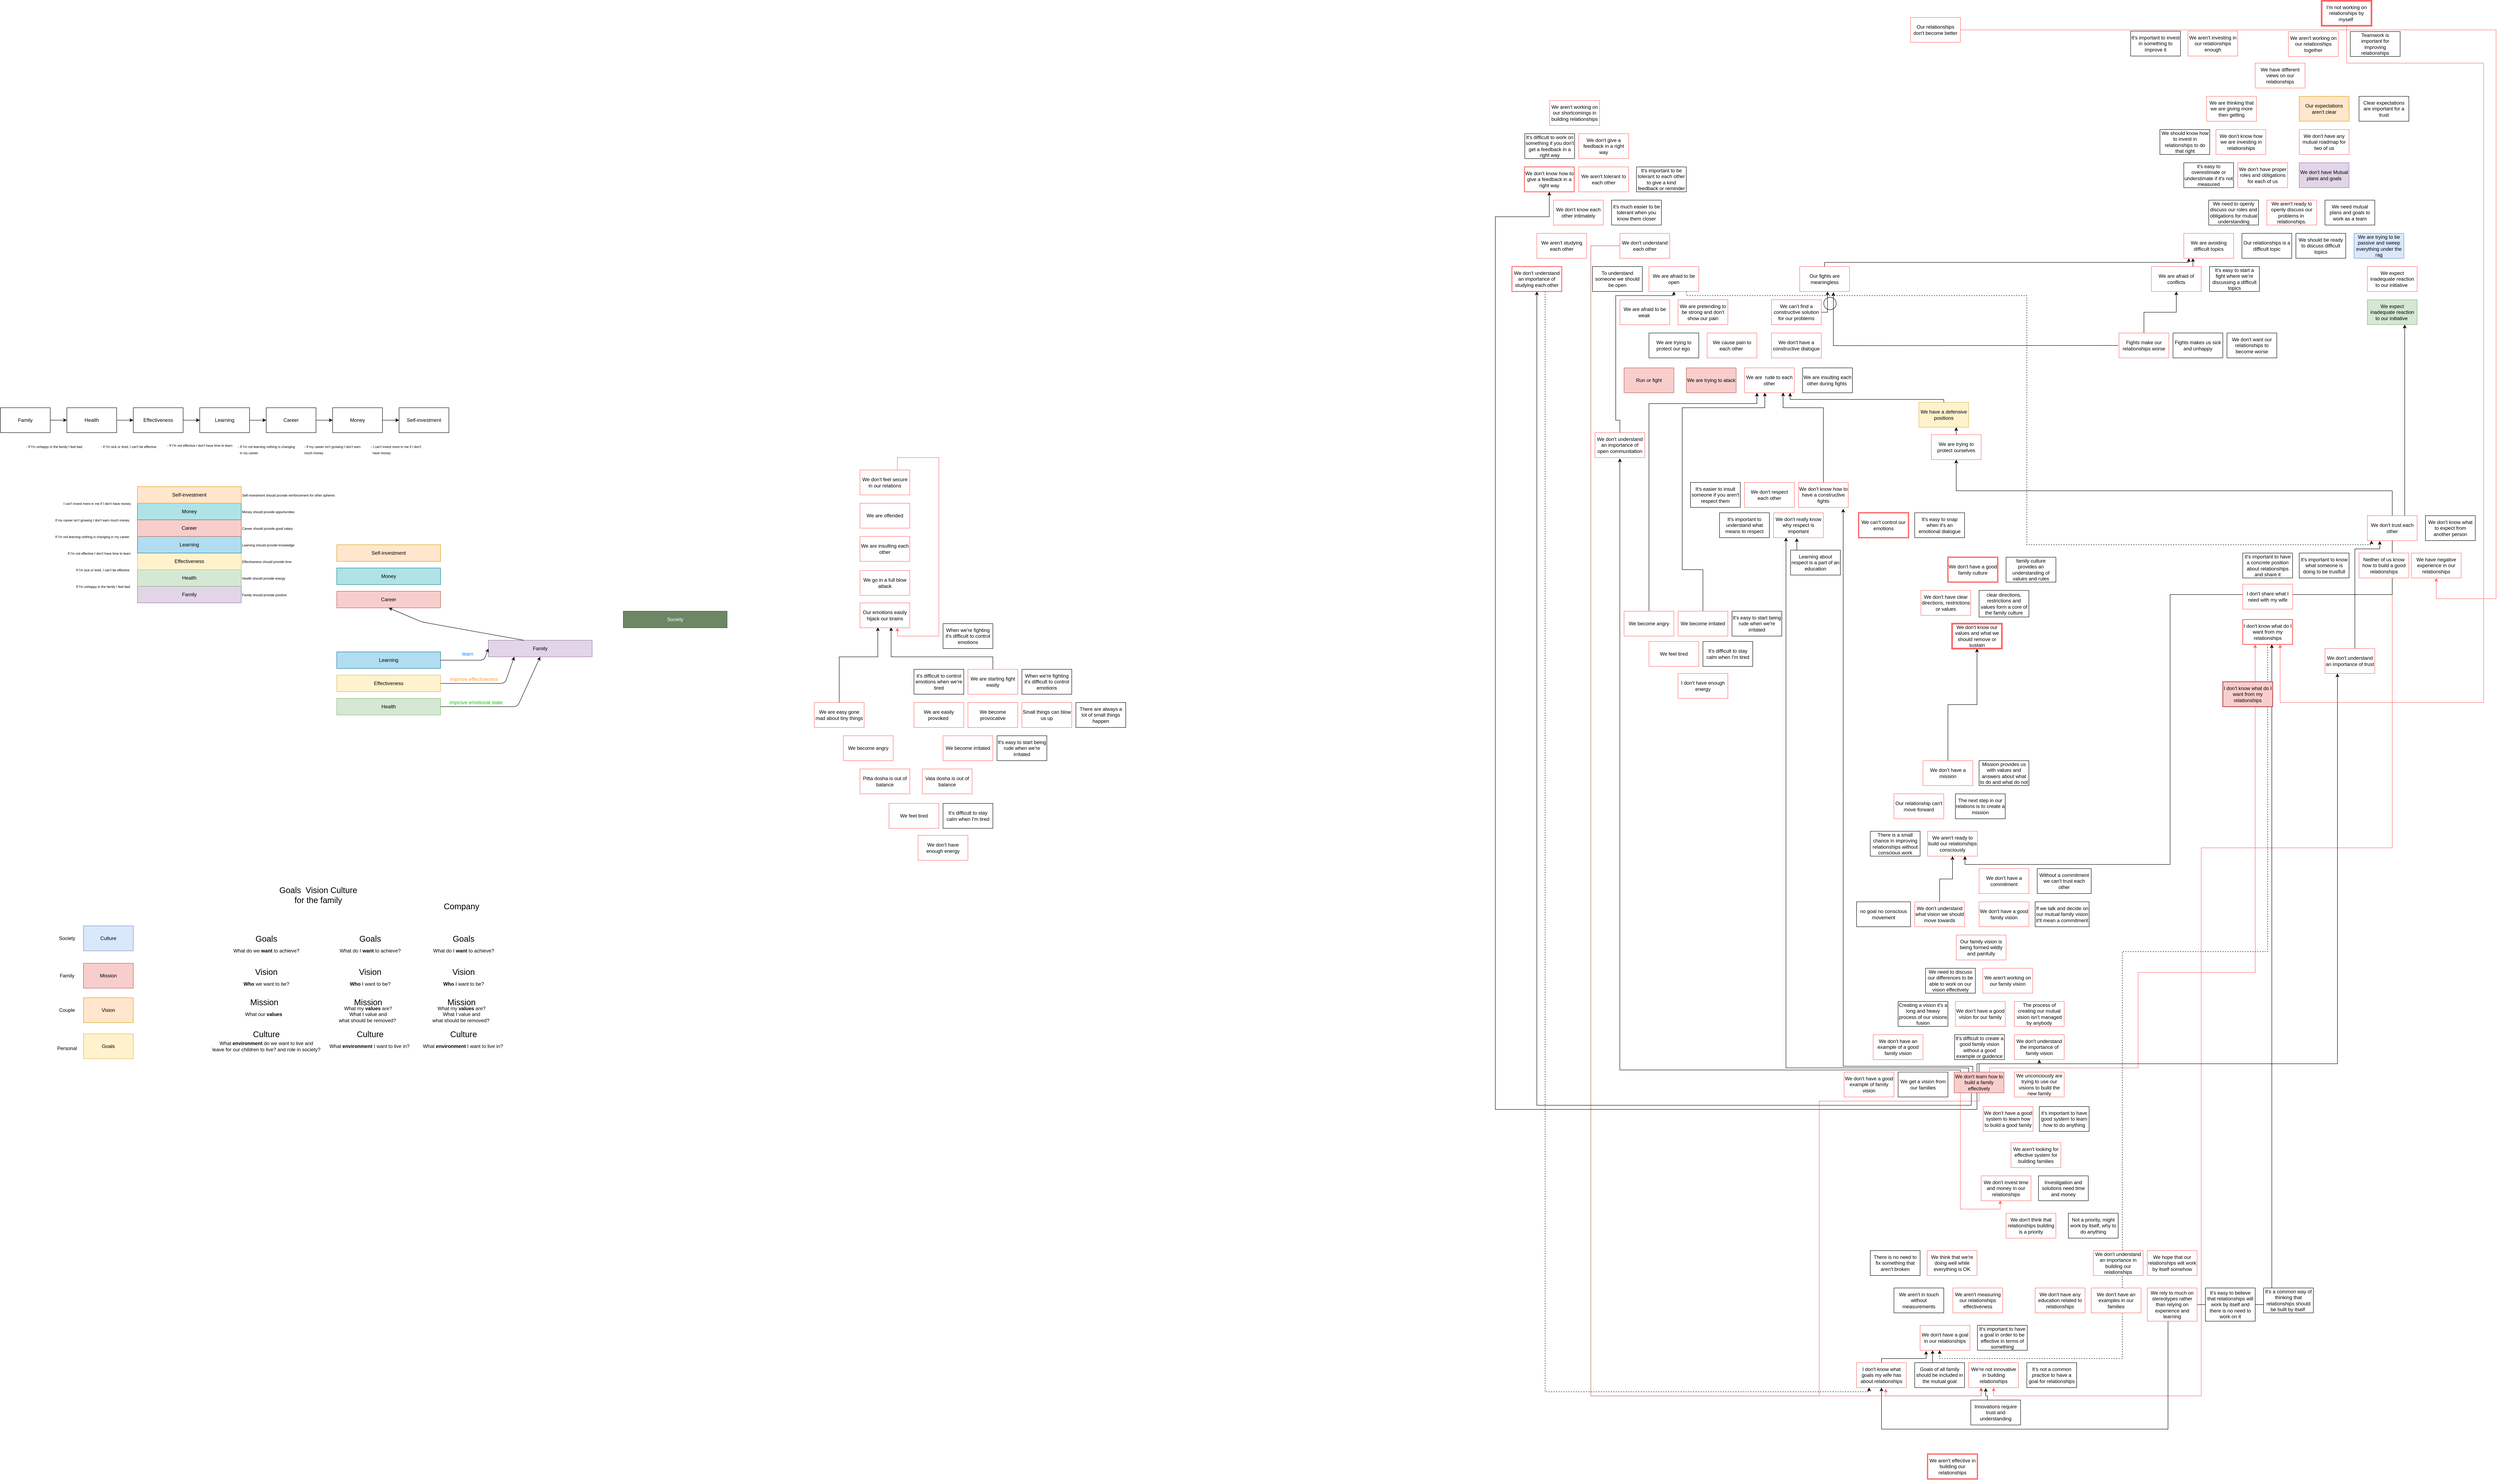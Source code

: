 <mxfile version="14.4.2" type="github">
  <diagram id="DJ9-_ddOUYUHQFPEdcVO" name="Page-1">
    <mxGraphModel dx="1038" dy="1648" grid="1" gridSize="10" guides="1" tooltips="1" connect="1" arrows="1" fold="1" page="1" pageScale="1" pageWidth="850" pageHeight="1100" math="0" shadow="0">
      <root>
        <mxCell id="0" />
        <mxCell id="1" parent="0" />
        <mxCell id="LYr8p_JjXjSX1QbG3yEF-8" style="edgeStyle=orthogonalEdgeStyle;rounded=0;orthogonalLoop=1;jettySize=auto;html=1;entryX=0;entryY=0.5;entryDx=0;entryDy=0;" parent="1" source="LYr8p_JjXjSX1QbG3yEF-1" target="LYr8p_JjXjSX1QbG3yEF-2" edge="1">
          <mxGeometry relative="1" as="geometry" />
        </mxCell>
        <mxCell id="LYr8p_JjXjSX1QbG3yEF-1" value="Family" style="rounded=0;whiteSpace=wrap;html=1;" parent="1" vertex="1">
          <mxGeometry x="20" y="290" width="120" height="60" as="geometry" />
        </mxCell>
        <mxCell id="LYr8p_JjXjSX1QbG3yEF-9" style="edgeStyle=orthogonalEdgeStyle;rounded=0;orthogonalLoop=1;jettySize=auto;html=1;entryX=0;entryY=0.5;entryDx=0;entryDy=0;" parent="1" source="LYr8p_JjXjSX1QbG3yEF-2" target="LYr8p_JjXjSX1QbG3yEF-3" edge="1">
          <mxGeometry relative="1" as="geometry" />
        </mxCell>
        <mxCell id="LYr8p_JjXjSX1QbG3yEF-2" value="Health" style="rounded=0;whiteSpace=wrap;html=1;" parent="1" vertex="1">
          <mxGeometry x="180" y="290" width="120" height="60" as="geometry" />
        </mxCell>
        <mxCell id="LYr8p_JjXjSX1QbG3yEF-10" style="edgeStyle=orthogonalEdgeStyle;rounded=0;orthogonalLoop=1;jettySize=auto;html=1;entryX=0;entryY=0.5;entryDx=0;entryDy=0;" parent="1" source="LYr8p_JjXjSX1QbG3yEF-3" target="LYr8p_JjXjSX1QbG3yEF-4" edge="1">
          <mxGeometry relative="1" as="geometry" />
        </mxCell>
        <mxCell id="LYr8p_JjXjSX1QbG3yEF-3" value="Effectiveness" style="rounded=0;whiteSpace=wrap;html=1;" parent="1" vertex="1">
          <mxGeometry x="340" y="290" width="120" height="60" as="geometry" />
        </mxCell>
        <mxCell id="LYr8p_JjXjSX1QbG3yEF-11" style="edgeStyle=orthogonalEdgeStyle;rounded=0;orthogonalLoop=1;jettySize=auto;html=1;entryX=0;entryY=0.5;entryDx=0;entryDy=0;" parent="1" source="LYr8p_JjXjSX1QbG3yEF-4" target="LYr8p_JjXjSX1QbG3yEF-5" edge="1">
          <mxGeometry relative="1" as="geometry" />
        </mxCell>
        <mxCell id="LYr8p_JjXjSX1QbG3yEF-4" value="Learning" style="rounded=0;whiteSpace=wrap;html=1;" parent="1" vertex="1">
          <mxGeometry x="500" y="290" width="120" height="60" as="geometry" />
        </mxCell>
        <mxCell id="LYr8p_JjXjSX1QbG3yEF-12" style="edgeStyle=orthogonalEdgeStyle;rounded=0;orthogonalLoop=1;jettySize=auto;html=1;entryX=0;entryY=0.5;entryDx=0;entryDy=0;" parent="1" source="LYr8p_JjXjSX1QbG3yEF-5" target="LYr8p_JjXjSX1QbG3yEF-6" edge="1">
          <mxGeometry relative="1" as="geometry" />
        </mxCell>
        <mxCell id="LYr8p_JjXjSX1QbG3yEF-5" value="Career" style="rounded=0;whiteSpace=wrap;html=1;" parent="1" vertex="1">
          <mxGeometry x="660" y="290" width="120" height="60" as="geometry" />
        </mxCell>
        <mxCell id="LYr8p_JjXjSX1QbG3yEF-13" style="edgeStyle=orthogonalEdgeStyle;rounded=0;orthogonalLoop=1;jettySize=auto;html=1;entryX=0;entryY=0.5;entryDx=0;entryDy=0;" parent="1" source="LYr8p_JjXjSX1QbG3yEF-6" target="LYr8p_JjXjSX1QbG3yEF-7" edge="1">
          <mxGeometry relative="1" as="geometry" />
        </mxCell>
        <mxCell id="LYr8p_JjXjSX1QbG3yEF-6" value="Money" style="rounded=0;whiteSpace=wrap;html=1;" parent="1" vertex="1">
          <mxGeometry x="820" y="290" width="120" height="60" as="geometry" />
        </mxCell>
        <mxCell id="LYr8p_JjXjSX1QbG3yEF-7" value="Self-investment" style="rounded=0;whiteSpace=wrap;html=1;" parent="1" vertex="1">
          <mxGeometry x="980" y="290" width="120" height="60" as="geometry" />
        </mxCell>
        <mxCell id="LYr8p_JjXjSX1QbG3yEF-14" value="&lt;font style=&quot;font-size: 8px&quot;&gt;- If I&#39;m unhappy in the family I feel bad&lt;br&gt;&lt;br&gt;&lt;/font&gt;" style="text;html=1;align=left;verticalAlign=middle;resizable=0;points=[];autosize=1;" parent="1" vertex="1">
          <mxGeometry x="80" y="370" width="150" height="40" as="geometry" />
        </mxCell>
        <mxCell id="LYr8p_JjXjSX1QbG3yEF-15" value="&lt;font style=&quot;font-size: 8px&quot;&gt;- If I&#39;m sick or tired, I can&#39;t be effective&lt;br&gt;&lt;br&gt;&lt;/font&gt;" style="text;html=1;align=left;verticalAlign=middle;resizable=0;points=[];autosize=1;" parent="1" vertex="1">
          <mxGeometry x="260" y="370" width="150" height="40" as="geometry" />
        </mxCell>
        <mxCell id="LYr8p_JjXjSX1QbG3yEF-16" value="&lt;font style=&quot;font-size: 8px&quot;&gt;- If I&#39;m not effective I don&#39;t have time to learn&lt;br&gt;&lt;/font&gt;" style="text;html=1;align=left;verticalAlign=middle;resizable=0;points=[];autosize=1;" parent="1" vertex="1">
          <mxGeometry x="420" y="370" width="170" height="20" as="geometry" />
        </mxCell>
        <mxCell id="LYr8p_JjXjSX1QbG3yEF-17" value="&lt;font style=&quot;font-size: 8px&quot;&gt;- If I&#39;m not learning nothing is changing&lt;br&gt;&amp;nbsp; in my career&lt;br&gt;&lt;/font&gt;" style="text;html=1;align=left;verticalAlign=middle;resizable=0;points=[];autosize=1;" parent="1" vertex="1">
          <mxGeometry x="590" y="370" width="150" height="40" as="geometry" />
        </mxCell>
        <mxCell id="LYr8p_JjXjSX1QbG3yEF-18" value="&lt;font style=&quot;font-size: 8px&quot;&gt;- If my career isn&#39;t growing I don&#39;t earn&lt;br&gt;much money&lt;br&gt;&lt;/font&gt;" style="text;html=1;align=left;verticalAlign=middle;resizable=0;points=[];autosize=1;" parent="1" vertex="1">
          <mxGeometry x="750" y="370" width="150" height="40" as="geometry" />
        </mxCell>
        <mxCell id="LYr8p_JjXjSX1QbG3yEF-19" value="&lt;font style=&quot;font-size: 8px&quot;&gt;- I can&#39;t invest more in me if I don&#39;t &lt;br&gt;&amp;nbsp; have money&lt;br&gt;&lt;/font&gt;" style="text;html=1;align=left;verticalAlign=middle;resizable=0;points=[];autosize=1;" parent="1" vertex="1">
          <mxGeometry x="910" y="370" width="140" height="40" as="geometry" />
        </mxCell>
        <mxCell id="00tfdcvLLPrU-U2BGuaB-1" value="Family" style="rounded=0;whiteSpace=wrap;html=1;fillColor=#e1d5e7;strokeColor=#9673a6;" parent="1" vertex="1">
          <mxGeometry x="350" y="720" width="250" height="40" as="geometry" />
        </mxCell>
        <mxCell id="00tfdcvLLPrU-U2BGuaB-2" value="Health" style="rounded=0;whiteSpace=wrap;html=1;fillColor=#d5e8d4;strokeColor=#82b366;" parent="1" vertex="1">
          <mxGeometry x="350" y="680" width="250" height="40" as="geometry" />
        </mxCell>
        <mxCell id="00tfdcvLLPrU-U2BGuaB-3" value="Effectiveness" style="rounded=0;whiteSpace=wrap;html=1;fillColor=#fff2cc;strokeColor=#d6b656;" parent="1" vertex="1">
          <mxGeometry x="350" y="640" width="250" height="40" as="geometry" />
        </mxCell>
        <mxCell id="00tfdcvLLPrU-U2BGuaB-4" value="Learning" style="rounded=0;whiteSpace=wrap;html=1;fillColor=#b1ddf0;strokeColor=#10739e;" parent="1" vertex="1">
          <mxGeometry x="350" y="600" width="250" height="40" as="geometry" />
        </mxCell>
        <mxCell id="00tfdcvLLPrU-U2BGuaB-5" value="Career" style="rounded=0;whiteSpace=wrap;html=1;fillColor=#f8cecc;strokeColor=#b85450;" parent="1" vertex="1">
          <mxGeometry x="350" y="560" width="250" height="40" as="geometry" />
        </mxCell>
        <mxCell id="00tfdcvLLPrU-U2BGuaB-6" value="Money" style="rounded=0;whiteSpace=wrap;html=1;fillColor=#b0e3e6;strokeColor=#0e8088;" parent="1" vertex="1">
          <mxGeometry x="350" y="520" width="250" height="40" as="geometry" />
        </mxCell>
        <mxCell id="00tfdcvLLPrU-U2BGuaB-7" value="Self-investment" style="rounded=0;whiteSpace=wrap;html=1;fillColor=#ffe6cc;strokeColor=#d79b00;" parent="1" vertex="1">
          <mxGeometry x="350" y="480" width="250" height="40" as="geometry" />
        </mxCell>
        <mxCell id="00tfdcvLLPrU-U2BGuaB-8" value="&lt;font style=&quot;font-size: 8px&quot;&gt;Family should provide positive&lt;br&gt;&lt;/font&gt;" style="text;html=1;align=left;verticalAlign=middle;resizable=0;points=[];autosize=1;" parent="1" vertex="1">
          <mxGeometry x="600" y="730" width="120" height="20" as="geometry" />
        </mxCell>
        <mxCell id="00tfdcvLLPrU-U2BGuaB-10" value="&lt;font style=&quot;font-size: 8px&quot;&gt;Health should provide energy&lt;br&gt;&lt;/font&gt;" style="text;html=1;align=left;verticalAlign=middle;resizable=0;points=[];autosize=1;" parent="1" vertex="1">
          <mxGeometry x="600" y="690" width="120" height="20" as="geometry" />
        </mxCell>
        <mxCell id="00tfdcvLLPrU-U2BGuaB-11" value="&lt;font style=&quot;font-size: 8px&quot;&gt;Effectiveness should provide time&amp;nbsp;&lt;br&gt;&lt;/font&gt;" style="text;html=1;align=left;verticalAlign=middle;resizable=0;points=[];autosize=1;" parent="1" vertex="1">
          <mxGeometry x="600" y="650" width="140" height="20" as="geometry" />
        </mxCell>
        <mxCell id="00tfdcvLLPrU-U2BGuaB-12" value="&lt;font style=&quot;font-size: 8px&quot;&gt;Learning should provide knowledge&lt;br&gt;&lt;/font&gt;" style="text;html=1;align=left;verticalAlign=middle;resizable=0;points=[];autosize=1;" parent="1" vertex="1">
          <mxGeometry x="600" y="610" width="140" height="20" as="geometry" />
        </mxCell>
        <mxCell id="00tfdcvLLPrU-U2BGuaB-13" value="&lt;font style=&quot;font-size: 8px&quot;&gt;Career should provide good salary&lt;br&gt;&lt;/font&gt;" style="text;html=1;align=left;verticalAlign=middle;resizable=0;points=[];autosize=1;" parent="1" vertex="1">
          <mxGeometry x="600" y="570" width="140" height="20" as="geometry" />
        </mxCell>
        <mxCell id="00tfdcvLLPrU-U2BGuaB-14" value="&lt;font style=&quot;font-size: 8px&quot;&gt;Money should provide opportunities&lt;br&gt;&lt;/font&gt;" style="text;html=1;align=left;verticalAlign=middle;resizable=0;points=[];autosize=1;" parent="1" vertex="1">
          <mxGeometry x="600" y="530" width="140" height="20" as="geometry" />
        </mxCell>
        <mxCell id="00tfdcvLLPrU-U2BGuaB-15" value="&lt;font style=&quot;font-size: 8px&quot;&gt;Self-investment should provide reinforcement for other spheres&amp;nbsp;&lt;br&gt;&lt;/font&gt;" style="text;html=1;align=left;verticalAlign=middle;resizable=0;points=[];autosize=1;" parent="1" vertex="1">
          <mxGeometry x="600" y="490" width="240" height="20" as="geometry" />
        </mxCell>
        <mxCell id="00tfdcvLLPrU-U2BGuaB-16" value="We don&#39;t respect each other" style="rounded=0;whiteSpace=wrap;html=1;strokeColor=#FF6666;" parent="1" vertex="1">
          <mxGeometry x="4220" y="470" width="120" height="60" as="geometry" />
        </mxCell>
        <mxCell id="3LwuBaPG_M0YYdpSXuYX-26" style="edgeStyle=orthogonalEdgeStyle;rounded=0;orthogonalLoop=1;jettySize=auto;html=1;entryX=0.5;entryY=1;entryDx=0;entryDy=0;fillColor=#f8cecc;strokeColor=#FF6666;" parent="1" source="00tfdcvLLPrU-U2BGuaB-17" target="3LwuBaPG_M0YYdpSXuYX-16" edge="1">
          <mxGeometry relative="1" as="geometry">
            <Array as="points">
              <mxPoint x="5320" y="1350" />
              <mxPoint x="5320" y="2670" />
              <mxPoint x="4820" y="2670" />
            </Array>
          </mxGeometry>
        </mxCell>
        <mxCell id="Hi7dQYCk58TvH-89NMs--8" style="edgeStyle=orthogonalEdgeStyle;rounded=0;orthogonalLoop=1;jettySize=auto;html=1;entryX=0.5;entryY=1;entryDx=0;entryDy=0;" parent="1" source="00tfdcvLLPrU-U2BGuaB-17" target="Hi7dQYCk58TvH-89NMs--6" edge="1">
          <mxGeometry relative="1" as="geometry">
            <Array as="points">
              <mxPoint x="5780" y="490" />
              <mxPoint x="4730" y="490" />
            </Array>
          </mxGeometry>
        </mxCell>
        <mxCell id="ftozorBJPaaU_CmOqwdz-9" style="edgeStyle=orthogonalEdgeStyle;rounded=0;orthogonalLoop=1;jettySize=auto;html=1;entryX=0.75;entryY=1;entryDx=0;entryDy=0;" parent="1" source="00tfdcvLLPrU-U2BGuaB-17" target="ftozorBJPaaU_CmOqwdz-7" edge="1">
          <mxGeometry relative="1" as="geometry">
            <Array as="points">
              <mxPoint x="5245" y="740" />
              <mxPoint x="5245" y="1390" />
              <mxPoint x="4751" y="1390" />
            </Array>
          </mxGeometry>
        </mxCell>
        <mxCell id="v_mpCDO2NobiZ9vM91h0-20" style="edgeStyle=orthogonalEdgeStyle;rounded=0;orthogonalLoop=1;jettySize=auto;html=1;entryX=0.75;entryY=1;entryDx=0;entryDy=0;" parent="1" source="00tfdcvLLPrU-U2BGuaB-17" target="Hi7dQYCk58TvH-89NMs--30" edge="1">
          <mxGeometry relative="1" as="geometry">
            <Array as="points">
              <mxPoint x="5810" y="440" />
              <mxPoint x="5810" y="440" />
            </Array>
          </mxGeometry>
        </mxCell>
        <mxCell id="00tfdcvLLPrU-U2BGuaB-17" value="We don&#39;t trust each other" style="rounded=0;whiteSpace=wrap;html=1;strokeColor=#FF6666;" parent="1" vertex="1">
          <mxGeometry x="5720" y="550" width="120" height="60" as="geometry" />
        </mxCell>
        <mxCell id="3LwuBaPG_M0YYdpSXuYX-29" style="edgeStyle=orthogonalEdgeStyle;rounded=0;orthogonalLoop=1;jettySize=auto;html=1;entryX=0.25;entryY=1;entryDx=0;entryDy=0;exitX=0;exitY=0.5;exitDx=0;exitDy=0;fillColor=#f8cecc;strokeColor=#b85450;" parent="1" source="00tfdcvLLPrU-U2BGuaB-18" target="3LwuBaPG_M0YYdpSXuYX-16" edge="1">
          <mxGeometry relative="1" as="geometry">
            <Array as="points">
              <mxPoint x="3850" y="-100" />
              <mxPoint x="3850" y="2670" />
              <mxPoint x="4790" y="2670" />
            </Array>
          </mxGeometry>
        </mxCell>
        <mxCell id="00tfdcvLLPrU-U2BGuaB-18" value="We don&#39;t understand each other" style="rounded=0;whiteSpace=wrap;html=1;strokeColor=#FF6666;" parent="1" vertex="1">
          <mxGeometry x="3920" y="-130" width="120" height="60" as="geometry" />
        </mxCell>
        <mxCell id="00tfdcvLLPrU-U2BGuaB-19" value="We don&#39;t know each other intimately" style="rounded=0;whiteSpace=wrap;html=1;strokeColor=#FF6666;" parent="1" vertex="1">
          <mxGeometry x="3760" y="-210" width="120" height="60" as="geometry" />
        </mxCell>
        <mxCell id="00tfdcvLLPrU-U2BGuaB-21" value="We aren&#39;t tolerant to each other" style="rounded=0;whiteSpace=wrap;html=1;strokeColor=#FF6666;" parent="1" vertex="1">
          <mxGeometry x="3821" y="-290" width="120" height="60" as="geometry" />
        </mxCell>
        <mxCell id="00tfdcvLLPrU-U2BGuaB-22" value="We don&#39;t give a feedback in a right way" style="rounded=0;whiteSpace=wrap;html=1;strokeColor=#FF6666;" parent="1" vertex="1">
          <mxGeometry x="3821" y="-370" width="120" height="60" as="geometry" />
        </mxCell>
        <mxCell id="00tfdcvLLPrU-U2BGuaB-23" value="We aren&#39;t working on our shortcomings in building relationships" style="rounded=0;whiteSpace=wrap;html=1;strokeColor=#FF6666;" parent="1" vertex="1">
          <mxGeometry x="3751" y="-450" width="120" height="60" as="geometry" />
        </mxCell>
        <mxCell id="00tfdcvLLPrU-U2BGuaB-24" value="We aren&#39;t working on our relationships together " style="rounded=0;whiteSpace=wrap;html=1;strokeColor=#FF6666;" parent="1" vertex="1">
          <mxGeometry x="5530" y="-616" width="120" height="60" as="geometry" />
        </mxCell>
        <mxCell id="00tfdcvLLPrU-U2BGuaB-25" value="We don&#39;t have proper roles and obligations for each of us " style="rounded=0;whiteSpace=wrap;html=1;strokeColor=#FF6666;" parent="1" vertex="1">
          <mxGeometry x="5408" y="-300" width="120" height="60" as="geometry" />
        </mxCell>
        <mxCell id="00tfdcvLLPrU-U2BGuaB-26" value="We are thinking that we are giving more then getting " style="rounded=0;whiteSpace=wrap;html=1;strokeColor=#FF6666;" parent="1" vertex="1">
          <mxGeometry x="5333" y="-460" width="120" height="60" as="geometry" />
        </mxCell>
        <mxCell id="00tfdcvLLPrU-U2BGuaB-27" value="We don&#39;t know how we are investing in relationships" style="rounded=0;whiteSpace=wrap;html=1;strokeColor=#FF6666;" parent="1" vertex="1">
          <mxGeometry x="5355.5" y="-380" width="120" height="60" as="geometry" />
        </mxCell>
        <mxCell id="00tfdcvLLPrU-U2BGuaB-29" value="We don&#39;t have Mutual plans and goals " style="rounded=0;whiteSpace=wrap;html=1;strokeColor=#9673a6;fillColor=#e1d5e7;" parent="1" vertex="1">
          <mxGeometry x="5556" y="-300" width="120" height="60" as="geometry" />
        </mxCell>
        <mxCell id="00tfdcvLLPrU-U2BGuaB-30" value="We don&#39;t have any mutual roadmap for two of us " style="rounded=0;whiteSpace=wrap;html=1;strokeColor=#FF6666;" parent="1" vertex="1">
          <mxGeometry x="5556" y="-380" width="120" height="60" as="geometry" />
        </mxCell>
        <mxCell id="00tfdcvLLPrU-U2BGuaB-31" value="Our expectations aren&#39;t clear " style="rounded=0;whiteSpace=wrap;html=1;strokeColor=#d79b00;fillColor=#ffe6cc;" parent="1" vertex="1">
          <mxGeometry x="5556" y="-460" width="120" height="60" as="geometry" />
        </mxCell>
        <mxCell id="Hi7dQYCk58TvH-89NMs--22" style="edgeStyle=orthogonalEdgeStyle;rounded=0;orthogonalLoop=1;jettySize=auto;html=1;entryX=0.5;entryY=1;entryDx=0;entryDy=0;strokeColor=#000000;" parent="1" source="00tfdcvLLPrU-U2BGuaB-32" target="3LwuBaPG_M0YYdpSXuYX-33" edge="1">
          <mxGeometry relative="1" as="geometry">
            <Array as="points">
              <mxPoint x="5240" y="2750" />
              <mxPoint x="4550" y="2750" />
            </Array>
          </mxGeometry>
        </mxCell>
        <mxCell id="v_mpCDO2NobiZ9vM91h0-33" style="edgeStyle=orthogonalEdgeStyle;rounded=0;orthogonalLoop=1;jettySize=auto;html=1;entryX=0.583;entryY=1;entryDx=0;entryDy=0;entryPerimeter=0;strokeColor=#000000;" parent="1" source="00tfdcvLLPrU-U2BGuaB-32" target="3LwuBaPG_M0YYdpSXuYX-21" edge="1">
          <mxGeometry relative="1" as="geometry" />
        </mxCell>
        <mxCell id="00tfdcvLLPrU-U2BGuaB-32" value="We rely to much on stereotypes rather than relying on experience and learning " style="rounded=0;whiteSpace=wrap;html=1;strokeColor=#FF6666;" parent="1" vertex="1">
          <mxGeometry x="5190" y="2410" width="120" height="80" as="geometry" />
        </mxCell>
        <mxCell id="00tfdcvLLPrU-U2BGuaB-33" value="We have different views on our relationships " style="rounded=0;whiteSpace=wrap;html=1;strokeColor=#FF6666;" parent="1" vertex="1">
          <mxGeometry x="5450" y="-540" width="120" height="60" as="geometry" />
        </mxCell>
        <mxCell id="00tfdcvLLPrU-U2BGuaB-34" value="We aren&#39;t ready to openly discuss our problems in&amp;nbsp; relationships.  " style="rounded=0;whiteSpace=wrap;html=1;strokeColor=#FF6666;" parent="1" vertex="1">
          <mxGeometry x="5478" y="-210" width="120" height="60" as="geometry" />
        </mxCell>
        <mxCell id="T9ISC0xVuCYEU8GKYNPe-2" value="it&#39;s easy to overestimate or understimate if it&#39;s not measured" style="rounded=0;whiteSpace=wrap;html=1;" parent="1" vertex="1">
          <mxGeometry x="5278" y="-300" width="120" height="60" as="geometry" />
        </mxCell>
        <mxCell id="sOV_pKNVG9P2FTH4Zfgg-1" value="It&#39;s important to be tolerant to each other to give a kind feedback or reminder" style="rounded=0;whiteSpace=wrap;html=1;" parent="1" vertex="1">
          <mxGeometry x="3960" y="-290" width="120" height="60" as="geometry" />
        </mxCell>
        <mxCell id="sOV_pKNVG9P2FTH4Zfgg-2" value="We don&#39;t know how to give a feedback in a right way" style="rounded=0;whiteSpace=wrap;html=1;strokeColor=#FF6666;strokeWidth=2;" parent="1" vertex="1">
          <mxGeometry x="3690" y="-290" width="120" height="60" as="geometry" />
        </mxCell>
        <mxCell id="sOV_pKNVG9P2FTH4Zfgg-3" value="It&#39;s difficult to work on something if you don&#39;t get a feedback in a right way" style="rounded=0;whiteSpace=wrap;html=1;" parent="1" vertex="1">
          <mxGeometry x="3691" y="-370" width="120" height="60" as="geometry" />
        </mxCell>
        <mxCell id="vEPXqQitPNpgmS91bXZF-15" style="edgeStyle=orthogonalEdgeStyle;rounded=0;orthogonalLoop=1;jettySize=auto;html=1;entryX=0.5;entryY=1;entryDx=0;entryDy=0;fillColor=#f8cecc;exitX=0.344;exitY=1.026;exitDx=0;exitDy=0;exitPerimeter=0;" parent="1" source="sOV_pKNVG9P2FTH4Zfgg-4" target="vEPXqQitPNpgmS91bXZF-14" edge="1">
          <mxGeometry relative="1" as="geometry">
            <Array as="points">
              <mxPoint x="4766" y="1970" />
              <mxPoint x="3720" y="1970" />
            </Array>
          </mxGeometry>
        </mxCell>
        <mxCell id="vEPXqQitPNpgmS91bXZF-16" style="edgeStyle=orthogonalEdgeStyle;rounded=0;orthogonalLoop=1;jettySize=auto;html=1;entryX=0.5;entryY=1;entryDx=0;entryDy=0;fillColor=#f8cecc;" parent="1" source="sOV_pKNVG9P2FTH4Zfgg-4" target="sOV_pKNVG9P2FTH4Zfgg-2" edge="1">
          <mxGeometry relative="1" as="geometry">
            <Array as="points">
              <mxPoint x="4780" y="1980" />
              <mxPoint x="3620" y="1980" />
              <mxPoint x="3620" y="-170" />
              <mxPoint x="3750" y="-170" />
            </Array>
          </mxGeometry>
        </mxCell>
        <mxCell id="Bc-SZ7N8A4xLQ5Tqbq3g-6" style="edgeStyle=orthogonalEdgeStyle;rounded=0;orthogonalLoop=1;jettySize=auto;html=1;entryX=0.25;entryY=1;entryDx=0;entryDy=0;strokeColor=#FF6666;" parent="1" source="sOV_pKNVG9P2FTH4Zfgg-4" target="3LwuBaPG_M0YYdpSXuYX-21" edge="1">
          <mxGeometry relative="1" as="geometry">
            <Array as="points">
              <mxPoint x="4810" y="1880" />
              <mxPoint x="5168" y="1880" />
              <mxPoint x="5168" y="1650" />
              <mxPoint x="5450" y="1650" />
            </Array>
          </mxGeometry>
        </mxCell>
        <mxCell id="Bc-SZ7N8A4xLQ5Tqbq3g-10" style="edgeStyle=orthogonalEdgeStyle;rounded=0;orthogonalLoop=1;jettySize=auto;html=1;" parent="1" source="sOV_pKNVG9P2FTH4Zfgg-4" target="vEPXqQitPNpgmS91bXZF-20" edge="1">
          <mxGeometry relative="1" as="geometry">
            <Array as="points">
              <mxPoint x="4785" y="1870" />
              <mxPoint x="4930" y="1870" />
            </Array>
          </mxGeometry>
        </mxCell>
        <mxCell id="Hi7dQYCk58TvH-89NMs--4" style="edgeStyle=orthogonalEdgeStyle;rounded=0;orthogonalLoop=1;jettySize=auto;html=1;entryX=0.898;entryY=1.056;entryDx=0;entryDy=0;fillColor=#f8cecc;entryPerimeter=0;" parent="1" target="Hi7dQYCk58TvH-89NMs--3" edge="1">
          <mxGeometry relative="1" as="geometry">
            <mxPoint x="4770" y="1889" as="sourcePoint" />
            <mxPoint x="5020" y="1463" as="targetPoint" />
            <Array as="points">
              <mxPoint x="4770" y="1876" />
              <mxPoint x="4458" y="1876" />
            </Array>
          </mxGeometry>
        </mxCell>
        <mxCell id="Hi7dQYCk58TvH-89NMs--23" style="edgeStyle=orthogonalEdgeStyle;rounded=0;orthogonalLoop=1;jettySize=auto;html=1;entryX=0.587;entryY=1.043;entryDx=0;entryDy=0;strokeColor=#FF6666;entryPerimeter=0;" parent="1" source="sOV_pKNVG9P2FTH4Zfgg-4" target="3LwuBaPG_M0YYdpSXuYX-33" edge="1">
          <mxGeometry relative="1" as="geometry">
            <Array as="points">
              <mxPoint x="4785" y="1960" />
              <mxPoint x="4400" y="1960" />
              <mxPoint x="4400" y="2670" />
              <mxPoint x="4560" y="2670" />
            </Array>
          </mxGeometry>
        </mxCell>
        <mxCell id="Hi7dQYCk58TvH-89NMs--33" style="edgeStyle=orthogonalEdgeStyle;rounded=0;orthogonalLoop=1;jettySize=auto;html=1;entryX=0.383;entryY=0.983;entryDx=0;entryDy=0;entryPerimeter=0;strokeColor=#FF6666;" parent="1" source="sOV_pKNVG9P2FTH4Zfgg-4" target="3LwuBaPG_M0YYdpSXuYX-3" edge="1">
          <mxGeometry relative="1" as="geometry">
            <Array as="points">
              <mxPoint x="4740" y="2220" />
              <mxPoint x="4836" y="2220" />
            </Array>
          </mxGeometry>
        </mxCell>
        <mxCell id="v_mpCDO2NobiZ9vM91h0-16" style="edgeStyle=orthogonalEdgeStyle;rounded=0;orthogonalLoop=1;jettySize=auto;html=1;entryX=0.25;entryY=1;entryDx=0;entryDy=0;" parent="1" source="sOV_pKNVG9P2FTH4Zfgg-4" target="vEPXqQitPNpgmS91bXZF-4" edge="1">
          <mxGeometry relative="1" as="geometry">
            <Array as="points">
              <mxPoint x="4760" y="1880" />
              <mxPoint x="4320" y="1880" />
            </Array>
          </mxGeometry>
        </mxCell>
        <mxCell id="v_mpCDO2NobiZ9vM91h0-22" style="edgeStyle=orthogonalEdgeStyle;rounded=0;orthogonalLoop=1;jettySize=auto;html=1;entryX=0.25;entryY=1;entryDx=0;entryDy=0;strokeColor=#000000;" parent="1" source="sOV_pKNVG9P2FTH4Zfgg-4" target="Bc-SZ7N8A4xLQ5Tqbq3g-13" edge="1">
          <mxGeometry relative="1" as="geometry">
            <Array as="points">
              <mxPoint x="4780" y="1870" />
              <mxPoint x="5648" y="1870" />
            </Array>
          </mxGeometry>
        </mxCell>
        <mxCell id="v_mpCDO2NobiZ9vM91h0-23" style="edgeStyle=orthogonalEdgeStyle;rounded=0;orthogonalLoop=1;jettySize=auto;html=1;entryX=0.499;entryY=1.036;entryDx=0;entryDy=0;strokeColor=#000000;entryPerimeter=0;" parent="1" source="sOV_pKNVG9P2FTH4Zfgg-4" target="Bc-SZ7N8A4xLQ5Tqbq3g-12" edge="1">
          <mxGeometry relative="1" as="geometry">
            <mxPoint x="4725" y="1885" as="sourcePoint" />
            <mxPoint x="3920" y="405" as="targetPoint" />
            <Array as="points">
              <mxPoint x="4740" y="1885" />
              <mxPoint x="3920" y="1885" />
            </Array>
          </mxGeometry>
        </mxCell>
        <mxCell id="sOV_pKNVG9P2FTH4Zfgg-4" value="We don&#39;t learn how to build a family effectively" style="rounded=0;whiteSpace=wrap;html=1;strokeColor=#b85450;fillColor=#f8cecc;" parent="1" vertex="1">
          <mxGeometry x="4725" y="1890" width="120" height="50" as="geometry" />
        </mxCell>
        <mxCell id="sOV_pKNVG9P2FTH4Zfgg-5" value="We don&#39;t have a good system to learn how to build a good family" style="rounded=0;whiteSpace=wrap;html=1;strokeColor=#FF6666;" parent="1" vertex="1">
          <mxGeometry x="4795" y="1973" width="120" height="60" as="geometry" />
        </mxCell>
        <mxCell id="sOV_pKNVG9P2FTH4Zfgg-6" value="it&#39;s important to have good system to learn how to do anything" style="rounded=0;whiteSpace=wrap;html=1;" parent="1" vertex="1">
          <mxGeometry x="4930" y="1973" width="120" height="60" as="geometry" />
        </mxCell>
        <mxCell id="sOV_pKNVG9P2FTH4Zfgg-7" value="We have negative experience in our relationships" style="rounded=0;whiteSpace=wrap;html=1;strokeColor=#FF6666;" parent="1" vertex="1">
          <mxGeometry x="5826" y="640" width="120" height="60" as="geometry" />
        </mxCell>
        <mxCell id="sOV_pKNVG9P2FTH4Zfgg-8" value="&lt;font style=&quot;font-size: 8px&quot;&gt;If I&#39;m unhappy in the family I feel bad&lt;br&gt;&lt;/font&gt;" style="text;html=1;align=left;verticalAlign=middle;resizable=0;points=[];autosize=1;" parent="1" vertex="1">
          <mxGeometry x="200" y="710" width="150" height="20" as="geometry" />
        </mxCell>
        <mxCell id="sOV_pKNVG9P2FTH4Zfgg-9" value="&lt;font style=&quot;font-size: 8px&quot;&gt;If I&#39;m sick or tired, I can&#39;t be effective&lt;br&gt;&lt;/font&gt;" style="text;html=1;align=left;verticalAlign=middle;resizable=0;points=[];autosize=1;" parent="1" vertex="1">
          <mxGeometry x="200" y="670" width="140" height="20" as="geometry" />
        </mxCell>
        <mxCell id="sOV_pKNVG9P2FTH4Zfgg-10" value="&lt;font style=&quot;font-size: 8px&quot;&gt;If I&#39;m not effective I don&#39;t have time to learn&lt;br&gt;&lt;/font&gt;" style="text;html=1;align=left;verticalAlign=middle;resizable=0;points=[];autosize=1;" parent="1" vertex="1">
          <mxGeometry x="180" y="630" width="170" height="20" as="geometry" />
        </mxCell>
        <mxCell id="sOV_pKNVG9P2FTH4Zfgg-11" value="&lt;font style=&quot;font-size: 8px&quot;&gt;If I&#39;m not learning nothing is changing in my career&lt;br&gt;&lt;/font&gt;" style="text;html=1;align=left;verticalAlign=middle;resizable=0;points=[];autosize=1;" parent="1" vertex="1">
          <mxGeometry x="150" y="590" width="190" height="20" as="geometry" />
        </mxCell>
        <mxCell id="sOV_pKNVG9P2FTH4Zfgg-12" value="&lt;font style=&quot;font-size: 8px&quot;&gt;If my career isn&#39;t growing I don&#39;t earn much money&lt;br&gt;&lt;/font&gt;" style="text;html=1;align=left;verticalAlign=middle;resizable=0;points=[];autosize=1;" parent="1" vertex="1">
          <mxGeometry x="150" y="550" width="190" height="20" as="geometry" />
        </mxCell>
        <mxCell id="sOV_pKNVG9P2FTH4Zfgg-13" value="&lt;font style=&quot;font-size: 8px&quot;&gt;I can&#39;t invest more in me if I don&#39;t&amp;nbsp;have money&lt;br&gt;&lt;/font&gt;" style="text;html=1;align=left;verticalAlign=middle;resizable=0;points=[];autosize=1;" parent="1" vertex="1">
          <mxGeometry x="170" y="510" width="180" height="20" as="geometry" />
        </mxCell>
        <mxCell id="Zmv7tB-Ae4RG4BNqRWOU-2" value="We aren&#39;t investing in our relationships enough" style="rounded=0;whiteSpace=wrap;html=1;strokeColor=#FF6666;" parent="1" vertex="1">
          <mxGeometry x="5288" y="-617" width="120" height="60" as="geometry" />
        </mxCell>
        <mxCell id="Zmv7tB-Ae4RG4BNqRWOU-3" value="We should know how to invest in relationships to do that right" style="rounded=0;whiteSpace=wrap;html=1;" parent="1" vertex="1">
          <mxGeometry x="5220.5" y="-380" width="120" height="60" as="geometry" />
        </mxCell>
        <mxCell id="Zmv7tB-Ae4RG4BNqRWOU-4" value="It&#39;s easier to insult someone if you aren&#39;t respect them" style="rounded=0;whiteSpace=wrap;html=1;" parent="1" vertex="1">
          <mxGeometry x="4090" y="470" width="120" height="60" as="geometry" />
        </mxCell>
        <mxCell id="Zmv7tB-Ae4RG4BNqRWOU-5" value="We don&#39;t know what to expect from another person" style="rounded=0;whiteSpace=wrap;html=1;" parent="1" vertex="1">
          <mxGeometry x="5860" y="550" width="120" height="60" as="geometry" />
        </mxCell>
        <mxCell id="Zmv7tB-Ae4RG4BNqRWOU-6" value="We expect inadequate reaction to our initiative&amp;nbsp;" style="rounded=0;whiteSpace=wrap;html=1;strokeColor=#FF6666;" parent="1" vertex="1">
          <mxGeometry x="5720" y="-50" width="120" height="60" as="geometry" />
        </mxCell>
        <mxCell id="Zmv7tB-Ae4RG4BNqRWOU-7" value="We are trying to be passive and sweep everything under the rag" style="rounded=0;whiteSpace=wrap;html=1;strokeColor=#6c8ebf;fillColor=#dae8fc;" parent="1" vertex="1">
          <mxGeometry x="5688" y="-130" width="120" height="60" as="geometry" />
        </mxCell>
        <mxCell id="Hi7dQYCk58TvH-89NMs--19" style="edgeStyle=orthogonalEdgeStyle;rounded=0;orthogonalLoop=1;jettySize=auto;html=1;strokeColor=#000000;" parent="1" source="Zmv7tB-Ae4RG4BNqRWOU-8" edge="1">
          <mxGeometry relative="1" as="geometry">
            <mxPoint x="5300" y="-70" as="targetPoint" />
            <Array as="points">
              <mxPoint x="5300" y="-70" />
            </Array>
          </mxGeometry>
        </mxCell>
        <mxCell id="Zmv7tB-Ae4RG4BNqRWOU-8" value="We are afraid of conflicts" style="rounded=0;whiteSpace=wrap;html=1;strokeColor=#FF6666;" parent="1" vertex="1">
          <mxGeometry x="5200" y="-50" width="120" height="60" as="geometry" />
        </mxCell>
        <mxCell id="Zmv7tB-Ae4RG4BNqRWOU-9" value="We are avoiding difficult topics" style="rounded=0;whiteSpace=wrap;html=1;strokeColor=#FF6666;" parent="1" vertex="1">
          <mxGeometry x="5278" y="-130" width="120" height="60" as="geometry" />
        </mxCell>
        <mxCell id="Hi7dQYCk58TvH-89NMs--14" style="edgeStyle=orthogonalEdgeStyle;rounded=0;orthogonalLoop=1;jettySize=auto;html=1;entryX=0.676;entryY=1.028;entryDx=0;entryDy=0;entryPerimeter=0;" parent="1" target="Hi7dQYCk58TvH-89NMs--13" edge="1">
          <mxGeometry relative="1" as="geometry">
            <mxPoint x="5120" y="140" as="sourcePoint" />
          </mxGeometry>
        </mxCell>
        <mxCell id="Hi7dQYCk58TvH-89NMs--17" style="edgeStyle=orthogonalEdgeStyle;rounded=0;orthogonalLoop=1;jettySize=auto;html=1;entryX=0.5;entryY=1;entryDx=0;entryDy=0;" parent="1" source="Zmv7tB-Ae4RG4BNqRWOU-10" target="Zmv7tB-Ae4RG4BNqRWOU-8" edge="1">
          <mxGeometry relative="1" as="geometry" />
        </mxCell>
        <mxCell id="Zmv7tB-Ae4RG4BNqRWOU-10" value="Fights make our relationships worse" style="rounded=0;whiteSpace=wrap;html=1;strokeColor=#FF6666;" parent="1" vertex="1">
          <mxGeometry x="5122" y="110" width="120" height="60" as="geometry" />
        </mxCell>
        <mxCell id="Zmv7tB-Ae4RG4BNqRWOU-11" value="We are insulting each other during fights&amp;nbsp;" style="rounded=0;whiteSpace=wrap;html=1;" parent="1" vertex="1">
          <mxGeometry x="4360" y="194" width="120" height="60" as="geometry" />
        </mxCell>
        <mxCell id="Zmv7tB-Ae4RG4BNqRWOU-12" value="We don&#39;t want our relationships to become worse" style="rounded=0;whiteSpace=wrap;html=1;" parent="1" vertex="1">
          <mxGeometry x="5382" y="110" width="120" height="60" as="geometry" />
        </mxCell>
        <mxCell id="Zmv7tB-Ae4RG4BNqRWOU-13" value="Fights makes us sick and unhappy" style="rounded=0;whiteSpace=wrap;html=1;" parent="1" vertex="1">
          <mxGeometry x="5252" y="110" width="120" height="60" as="geometry" />
        </mxCell>
        <mxCell id="Zmv7tB-Ae4RG4BNqRWOU-14" value="It&#39;s easy to start a fight where we&#39;re discussing a difficult topics" style="rounded=0;whiteSpace=wrap;html=1;" parent="1" vertex="1">
          <mxGeometry x="5340" y="-50" width="120" height="60" as="geometry" />
        </mxCell>
        <mxCell id="Zmv7tB-Ae4RG4BNqRWOU-15" value="We should be ready to discuss difficult topics" style="rounded=0;whiteSpace=wrap;html=1;" parent="1" vertex="1">
          <mxGeometry x="5548" y="-130" width="120" height="60" as="geometry" />
        </mxCell>
        <mxCell id="Zmv7tB-Ae4RG4BNqRWOU-16" value="Our relationships is a difficult topic" style="rounded=0;whiteSpace=wrap;html=1;" parent="1" vertex="1">
          <mxGeometry x="5418" y="-130" width="120" height="60" as="geometry" />
        </mxCell>
        <mxCell id="Zmv7tB-Ae4RG4BNqRWOU-17" value="We need to openly discuss our roles and obligations for mutual understanding" style="rounded=0;whiteSpace=wrap;html=1;" parent="1" vertex="1">
          <mxGeometry x="5338" y="-210" width="120" height="60" as="geometry" />
        </mxCell>
        <mxCell id="Zmv7tB-Ae4RG4BNqRWOU-18" value="We need mutual plans and goals to work as a team" style="rounded=0;whiteSpace=wrap;html=1;" parent="1" vertex="1">
          <mxGeometry x="5618" y="-210" width="120" height="60" as="geometry" />
        </mxCell>
        <mxCell id="3LwuBaPG_M0YYdpSXuYX-25" style="edgeStyle=orthogonalEdgeStyle;rounded=0;orthogonalLoop=1;jettySize=auto;html=1;fillColor=#f8cecc;dashed=1;" parent="1" source="Zmv7tB-Ae4RG4BNqRWOU-19" edge="1">
          <mxGeometry relative="1" as="geometry">
            <Array as="points">
              <mxPoint x="4080" y="20" />
              <mxPoint x="4900" y="20" />
              <mxPoint x="4900" y="620" />
              <mxPoint x="5730" y="620" />
            </Array>
            <mxPoint x="5730" y="610" as="targetPoint" />
          </mxGeometry>
        </mxCell>
        <mxCell id="Zmv7tB-Ae4RG4BNqRWOU-19" value="We are afraid to be open" style="rounded=0;whiteSpace=wrap;html=1;strokeColor=#FF6666;" parent="1" vertex="1">
          <mxGeometry x="3990" y="-50" width="120" height="60" as="geometry" />
        </mxCell>
        <mxCell id="Zmv7tB-Ae4RG4BNqRWOU-20" value="We are afraid to be weak&amp;nbsp;" style="rounded=0;whiteSpace=wrap;html=1;strokeColor=#FF6666;" parent="1" vertex="1">
          <mxGeometry x="3920" y="30" width="120" height="60" as="geometry" />
        </mxCell>
        <mxCell id="Zmv7tB-Ae4RG4BNqRWOU-21" value="We cause pain to each other&amp;nbsp;" style="rounded=0;whiteSpace=wrap;html=1;strokeColor=#FF6666;" parent="1" vertex="1">
          <mxGeometry x="4130" y="110" width="120" height="60" as="geometry" />
        </mxCell>
        <mxCell id="Zmv7tB-Ae4RG4BNqRWOU-22" value="We are pretending to be strong and don&#39;t show our pain" style="rounded=0;whiteSpace=wrap;html=1;strokeColor=#FF6666;" parent="1" vertex="1">
          <mxGeometry x="4060" y="30" width="120" height="60" as="geometry" />
        </mxCell>
        <mxCell id="Zmv7tB-Ae4RG4BNqRWOU-23" value="We are trying to protect our ego&amp;nbsp;" style="rounded=0;whiteSpace=wrap;html=1;" parent="1" vertex="1">
          <mxGeometry x="3990" y="110" width="120" height="60" as="geometry" />
        </mxCell>
        <mxCell id="Zmv7tB-Ae4RG4BNqRWOU-24" value="To understand someone we should be open" style="rounded=0;whiteSpace=wrap;html=1;" parent="1" vertex="1">
          <mxGeometry x="3854" y="-50" width="120" height="60" as="geometry" />
        </mxCell>
        <mxCell id="vEPXqQitPNpgmS91bXZF-5" style="edgeStyle=orthogonalEdgeStyle;rounded=0;orthogonalLoop=1;jettySize=auto;html=1;entryX=0.5;entryY=1;entryDx=0;entryDy=0;fillColor=#f8cecc;strokeColor=#FF6666;" parent="1" source="vEPXqQitPNpgmS91bXZF-1" target="sOV_pKNVG9P2FTH4Zfgg-7" edge="1">
          <mxGeometry relative="1" as="geometry">
            <Array as="points">
              <mxPoint x="6030" y="-620" />
              <mxPoint x="6030" y="750" />
              <mxPoint x="5886" y="750" />
            </Array>
          </mxGeometry>
        </mxCell>
        <mxCell id="vEPXqQitPNpgmS91bXZF-1" value="Our relationships don&#39;t become better" style="rounded=0;whiteSpace=wrap;html=1;strokeColor=#FF6666;" parent="1" vertex="1">
          <mxGeometry x="4620" y="-650" width="120" height="60" as="geometry" />
        </mxCell>
        <mxCell id="vEPXqQitPNpgmS91bXZF-2" value="It&#39;s important to invest in something to improve it" style="rounded=0;whiteSpace=wrap;html=1;" parent="1" vertex="1">
          <mxGeometry x="5150" y="-617" width="120" height="60" as="geometry" />
        </mxCell>
        <mxCell id="vEPXqQitPNpgmS91bXZF-3" value="Teamwork is important for improving relationships" style="rounded=0;whiteSpace=wrap;html=1;" parent="1" vertex="1">
          <mxGeometry x="5679" y="-616" width="120" height="60" as="geometry" />
        </mxCell>
        <mxCell id="vEPXqQitPNpgmS91bXZF-4" value="We don&#39;t really know why respect is important" style="rounded=0;whiteSpace=wrap;html=1;strokeColor=#FF6666;" parent="1" vertex="1">
          <mxGeometry x="4290" y="543" width="120" height="60" as="geometry" />
        </mxCell>
        <mxCell id="vEPXqQitPNpgmS91bXZF-6" value="We don&#39;t have a good family culture" style="rounded=0;whiteSpace=wrap;html=1;strokeColor=#FF6666;strokeWidth=3;" parent="1" vertex="1">
          <mxGeometry x="4710" y="650" width="120" height="60" as="geometry" />
        </mxCell>
        <mxCell id="vEPXqQitPNpgmS91bXZF-7" value="family culture provides an understanding of values and rules" style="rounded=0;whiteSpace=wrap;html=1;" parent="1" vertex="1">
          <mxGeometry x="4850" y="650" width="120" height="60" as="geometry" />
        </mxCell>
        <mxCell id="vEPXqQitPNpgmS91bXZF-8" value="It&#39;s important to understand what means to respect" style="rounded=0;whiteSpace=wrap;html=1;" parent="1" vertex="1">
          <mxGeometry x="4160" y="543" width="120" height="60" as="geometry" />
        </mxCell>
        <mxCell id="vEPXqQitPNpgmS91bXZF-9" value="We don&#39;t have an example of a good family vision" style="rounded=0;whiteSpace=wrap;html=1;strokeColor=#FF6666;strokeWidth=1;" parent="1" vertex="1">
          <mxGeometry x="4530" y="1800" width="120" height="60" as="geometry" />
        </mxCell>
        <mxCell id="vEPXqQitPNpgmS91bXZF-10" value="It&#39;s difficult to create a good family vision without a good example or guidence" style="rounded=0;whiteSpace=wrap;html=1;" parent="1" vertex="1">
          <mxGeometry x="4726" y="1800" width="120" height="60" as="geometry" />
        </mxCell>
        <mxCell id="vEPXqQitPNpgmS91bXZF-11" value="clear directions, restrictions and values form a core of the family culture" style="rounded=0;whiteSpace=wrap;html=1;" parent="1" vertex="1">
          <mxGeometry x="4785" y="730" width="120" height="64" as="geometry" />
        </mxCell>
        <mxCell id="vEPXqQitPNpgmS91bXZF-12" value="We don&#39;t have a good vision for our family" style="rounded=0;whiteSpace=wrap;html=1;strokeColor=#FF6666;" parent="1" vertex="1">
          <mxGeometry x="4728" y="1720" width="120" height="60" as="geometry" />
        </mxCell>
        <mxCell id="vEPXqQitPNpgmS91bXZF-13" value="We aren&#39;t studying each other" style="rounded=0;whiteSpace=wrap;html=1;strokeColor=#FF6666;" parent="1" vertex="1">
          <mxGeometry x="3720" y="-130" width="120" height="60" as="geometry" />
        </mxCell>
        <mxCell id="3LwuBaPG_M0YYdpSXuYX-35" style="edgeStyle=orthogonalEdgeStyle;rounded=0;orthogonalLoop=1;jettySize=auto;html=1;entryX=0.25;entryY=1;entryDx=0;entryDy=0;dashed=1;" parent="1" source="vEPXqQitPNpgmS91bXZF-14" target="3LwuBaPG_M0YYdpSXuYX-33" edge="1">
          <mxGeometry relative="1" as="geometry">
            <Array as="points">
              <mxPoint x="3740" y="2660" />
              <mxPoint x="4520" y="2660" />
            </Array>
          </mxGeometry>
        </mxCell>
        <mxCell id="vEPXqQitPNpgmS91bXZF-14" value="We don&#39;t understand an importance of studying each other" style="rounded=0;whiteSpace=wrap;html=1;strokeColor=#FF6666;strokeWidth=2;" parent="1" vertex="1">
          <mxGeometry x="3660" y="-50" width="120" height="60" as="geometry" />
        </mxCell>
        <mxCell id="vEPXqQitPNpgmS91bXZF-20" value="We don&#39;t understand the importance of family vision" style="rounded=0;whiteSpace=wrap;html=1;strokeColor=#FF6666;strokeWidth=1;" parent="1" vertex="1">
          <mxGeometry x="4870" y="1800" width="120" height="60" as="geometry" />
        </mxCell>
        <mxCell id="3LwuBaPG_M0YYdpSXuYX-1" value="We aren&#39;t looking for effective system for building families" style="rounded=0;whiteSpace=wrap;html=1;strokeColor=#FF6666;" parent="1" vertex="1">
          <mxGeometry x="4862" y="2060" width="120" height="60" as="geometry" />
        </mxCell>
        <mxCell id="3LwuBaPG_M0YYdpSXuYX-3" value="We don&#39;t invest time and money in our relationships" style="rounded=0;whiteSpace=wrap;html=1;strokeColor=#FF6666;" parent="1" vertex="1">
          <mxGeometry x="4790" y="2140" width="120" height="60" as="geometry" />
        </mxCell>
        <mxCell id="3LwuBaPG_M0YYdpSXuYX-5" value="We don&#39;t think that relationships building is a priority" style="rounded=0;whiteSpace=wrap;html=1;strokeColor=#FF6666;" parent="1" vertex="1">
          <mxGeometry x="4850" y="2230" width="120" height="60" as="geometry" />
        </mxCell>
        <mxCell id="3LwuBaPG_M0YYdpSXuYX-7" value="It&#39;s a common way of thinking that relationships should be built by itself&amp;nbsp;" style="rounded=0;whiteSpace=wrap;html=1;" parent="1" vertex="1">
          <mxGeometry x="5470" y="2410" width="120" height="60" as="geometry" />
        </mxCell>
        <mxCell id="3LwuBaPG_M0YYdpSXuYX-8" value="It&#39;s easy to believe that relationships will work by itself and there is no need to work on it" style="rounded=0;whiteSpace=wrap;html=1;" parent="1" vertex="1">
          <mxGeometry x="5330" y="2410" width="120" height="80" as="geometry" />
        </mxCell>
        <mxCell id="3LwuBaPG_M0YYdpSXuYX-9" value="We think that we&#39;re doing well while everything is OK" style="rounded=0;whiteSpace=wrap;html=1;strokeColor=#FF6666;" parent="1" vertex="1">
          <mxGeometry x="4660" y="2320" width="120" height="60" as="geometry" />
        </mxCell>
        <mxCell id="3LwuBaPG_M0YYdpSXuYX-10" value="We aren&#39;t measuring our relationships&lt;br&gt;effectiveness" style="rounded=0;whiteSpace=wrap;html=1;strokeColor=#FF6666;" parent="1" vertex="1">
          <mxGeometry x="4722" y="2410" width="120" height="60" as="geometry" />
        </mxCell>
        <mxCell id="3LwuBaPG_M0YYdpSXuYX-11" value="We don&#39;t have a goal in our relationships" style="rounded=0;whiteSpace=wrap;html=1;strokeColor=#FF6666;" parent="1" vertex="1">
          <mxGeometry x="4643" y="2500" width="120" height="60" as="geometry" />
        </mxCell>
        <mxCell id="3LwuBaPG_M0YYdpSXuYX-12" value="It&#39;s important to have a goal in order to be effective in terms of something" style="rounded=0;whiteSpace=wrap;html=1;" parent="1" vertex="1">
          <mxGeometry x="4781" y="2500" width="120" height="60" as="geometry" />
        </mxCell>
        <mxCell id="3LwuBaPG_M0YYdpSXuYX-15" value="It&#39;s not a common practice to have a goal for relationships" style="rounded=0;whiteSpace=wrap;html=1;" parent="1" vertex="1">
          <mxGeometry x="4900" y="2590" width="120" height="60" as="geometry" />
        </mxCell>
        <mxCell id="3LwuBaPG_M0YYdpSXuYX-16" value="We&#39;re not innovative in building relationships" style="rounded=0;whiteSpace=wrap;html=1;strokeColor=#FF6666;" parent="1" vertex="1">
          <mxGeometry x="4760" y="2590" width="120" height="60" as="geometry" />
        </mxCell>
        <mxCell id="3LwuBaPG_M0YYdpSXuYX-27" style="edgeStyle=orthogonalEdgeStyle;rounded=0;orthogonalLoop=1;jettySize=auto;html=1;" parent="1" source="3LwuBaPG_M0YYdpSXuYX-17" edge="1">
          <mxGeometry relative="1" as="geometry">
            <mxPoint x="4801" y="2651" as="targetPoint" />
            <Array as="points">
              <mxPoint x="4805" y="2670" />
              <mxPoint x="4801" y="2670" />
            </Array>
          </mxGeometry>
        </mxCell>
        <mxCell id="3LwuBaPG_M0YYdpSXuYX-17" value="Innovations require trust and understanding" style="rounded=0;whiteSpace=wrap;html=1;" parent="1" vertex="1">
          <mxGeometry x="4765" y="2680" width="120" height="60" as="geometry" />
        </mxCell>
        <mxCell id="3LwuBaPG_M0YYdpSXuYX-19" value="It&#39;s important to know what someone is doing to be trustfull" style="rounded=0;whiteSpace=wrap;html=1;" parent="1" vertex="1">
          <mxGeometry x="5556" y="640" width="120" height="60" as="geometry" />
        </mxCell>
        <mxCell id="3LwuBaPG_M0YYdpSXuYX-20" value="It&#39;s important to have a concrete position about relationships and share it" style="rounded=0;whiteSpace=wrap;html=1;" parent="1" vertex="1">
          <mxGeometry x="5420" y="640" width="120" height="60" as="geometry" />
        </mxCell>
        <mxCell id="3LwuBaPG_M0YYdpSXuYX-30" style="edgeStyle=orthogonalEdgeStyle;rounded=0;orthogonalLoop=1;jettySize=auto;html=1;entryX=0.392;entryY=1;entryDx=0;entryDy=0;entryPerimeter=0;fillColor=#f8cecc;dashed=1;" parent="1" source="3LwuBaPG_M0YYdpSXuYX-21" target="3LwuBaPG_M0YYdpSXuYX-11" edge="1">
          <mxGeometry relative="1" as="geometry">
            <Array as="points">
              <mxPoint x="5130" y="1600" />
              <mxPoint x="5130" y="2580" />
              <mxPoint x="4690" y="2580" />
            </Array>
          </mxGeometry>
        </mxCell>
        <mxCell id="3LwuBaPG_M0YYdpSXuYX-21" value="I don&#39;t know what do I want from my relationships" style="rounded=0;whiteSpace=wrap;html=1;strokeColor=#FF6666;strokeWidth=2;" parent="1" vertex="1">
          <mxGeometry x="5420" y="800" width="120" height="60" as="geometry" />
        </mxCell>
        <mxCell id="3LwuBaPG_M0YYdpSXuYX-22" value="I don&#39;t share what I need with my wife" style="rounded=0;whiteSpace=wrap;html=1;strokeColor=#FF6666;" parent="1" vertex="1">
          <mxGeometry x="5420" y="715" width="120" height="60" as="geometry" />
        </mxCell>
        <mxCell id="3LwuBaPG_M0YYdpSXuYX-6" value="We hope that our relationships will work by itself somehow" style="rounded=0;whiteSpace=wrap;html=1;strokeColor=#FF6666;" parent="1" vertex="1">
          <mxGeometry x="5190" y="2320" width="120" height="60" as="geometry" />
        </mxCell>
        <mxCell id="3LwuBaPG_M0YYdpSXuYX-32" style="edgeStyle=orthogonalEdgeStyle;rounded=0;orthogonalLoop=1;jettySize=auto;html=1;entryX=0.25;entryY=1;entryDx=0;entryDy=0;" parent="1" source="3LwuBaPG_M0YYdpSXuYX-31" target="3LwuBaPG_M0YYdpSXuYX-11" edge="1">
          <mxGeometry relative="1" as="geometry">
            <Array as="points">
              <mxPoint x="4673" y="2580" />
              <mxPoint x="4673" y="2580" />
            </Array>
          </mxGeometry>
        </mxCell>
        <mxCell id="3LwuBaPG_M0YYdpSXuYX-31" value="Goals of all family should be included in the mutual goal" style="rounded=0;whiteSpace=wrap;html=1;" parent="1" vertex="1">
          <mxGeometry x="4630" y="2590" width="120" height="60" as="geometry" />
        </mxCell>
        <mxCell id="00tfdcvLLPrU-U2BGuaB-20" value="We are&amp;nbsp; rude to each other" style="rounded=0;whiteSpace=wrap;html=1;strokeColor=#FF6666;" parent="1" vertex="1">
          <mxGeometry x="4220" y="194" width="120" height="60" as="geometry" />
        </mxCell>
        <mxCell id="3LwuBaPG_M0YYdpSXuYX-36" style="edgeStyle=orthogonalEdgeStyle;rounded=0;orthogonalLoop=1;jettySize=auto;html=1;entryX=0.121;entryY=1.028;entryDx=0;entryDy=0;entryPerimeter=0;" parent="1" source="3LwuBaPG_M0YYdpSXuYX-33" target="3LwuBaPG_M0YYdpSXuYX-11" edge="1">
          <mxGeometry relative="1" as="geometry">
            <Array as="points">
              <mxPoint x="4550" y="2580" />
              <mxPoint x="4658" y="2580" />
            </Array>
          </mxGeometry>
        </mxCell>
        <mxCell id="3LwuBaPG_M0YYdpSXuYX-33" value="I don&#39;t know what goals my wife has about relationships" style="rounded=0;whiteSpace=wrap;html=1;strokeColor=#FF6666;strokeWidth=1;" parent="1" vertex="1">
          <mxGeometry x="4490" y="2590" width="120" height="60" as="geometry" />
        </mxCell>
        <mxCell id="3LwuBaPG_M0YYdpSXuYX-34" value="it&#39;s much easier to be tolerant when you know them closer" style="rounded=0;whiteSpace=wrap;html=1;" parent="1" vertex="1">
          <mxGeometry x="3900" y="-210" width="120" height="60" as="geometry" />
        </mxCell>
        <mxCell id="Bc-SZ7N8A4xLQ5Tqbq3g-2" style="edgeStyle=orthogonalEdgeStyle;rounded=0;orthogonalLoop=1;jettySize=auto;html=1;strokeColor=#FF6666;" parent="1" source="3LwuBaPG_M0YYdpSXuYX-37" edge="1">
          <mxGeometry relative="1" as="geometry">
            <Array as="points">
              <mxPoint x="5670" y="-540" />
              <mxPoint x="6000" y="-540" />
              <mxPoint x="6000" y="1000" />
              <mxPoint x="5510" y="1000" />
              <mxPoint x="5510" y="860" />
            </Array>
            <mxPoint x="5510" y="860" as="targetPoint" />
          </mxGeometry>
        </mxCell>
        <mxCell id="3LwuBaPG_M0YYdpSXuYX-37" value="I&#39;m not working on relationships by myself&amp;nbsp;" style="rounded=0;whiteSpace=wrap;html=1;strokeColor=#FF6666;strokeWidth=4;" parent="1" vertex="1">
          <mxGeometry x="5610" y="-690" width="120" height="60" as="geometry" />
        </mxCell>
        <mxCell id="Bc-SZ7N8A4xLQ5Tqbq3g-1" value="We aren&#39;t in touch without measurements" style="rounded=0;whiteSpace=wrap;html=1;" parent="1" vertex="1">
          <mxGeometry x="4580" y="2410" width="120" height="60" as="geometry" />
        </mxCell>
        <mxCell id="Bc-SZ7N8A4xLQ5Tqbq3g-3" value="There is no need to fix something that aren&#39;t broken" style="rounded=0;whiteSpace=wrap;html=1;" parent="1" vertex="1">
          <mxGeometry x="4523" y="2320" width="120" height="60" as="geometry" />
        </mxCell>
        <mxCell id="3LwuBaPG_M0YYdpSXuYX-4" value="We don&#39;t understand an importance in building our relationships" style="rounded=0;whiteSpace=wrap;html=1;strokeColor=#FF6666;strokeWidth=1;" parent="1" vertex="1">
          <mxGeometry x="5060" y="2320" width="120" height="60" as="geometry" />
        </mxCell>
        <mxCell id="Bc-SZ7N8A4xLQ5Tqbq3g-4" value="Not a priority, might work by itself, why to do anything" style="rounded=0;whiteSpace=wrap;html=1;" parent="1" vertex="1">
          <mxGeometry x="5000" y="2230" width="120" height="60" as="geometry" />
        </mxCell>
        <mxCell id="Bc-SZ7N8A4xLQ5Tqbq3g-5" value="Investigation and solutions need time and money" style="rounded=0;whiteSpace=wrap;html=1;" parent="1" vertex="1">
          <mxGeometry x="4928" y="2140" width="120" height="60" as="geometry" />
        </mxCell>
        <mxCell id="Bc-SZ7N8A4xLQ5Tqbq3g-11" value="We don&#39;t have clear directions, restrictions or values" style="rounded=0;whiteSpace=wrap;html=1;strokeColor=#FF6666;strokeWidth=1;" parent="1" vertex="1">
          <mxGeometry x="4645" y="730" width="120" height="60" as="geometry" />
        </mxCell>
        <mxCell id="Hi7dQYCk58TvH-89NMs--2" style="edgeStyle=orthogonalEdgeStyle;rounded=0;orthogonalLoop=1;jettySize=auto;html=1;entryX=0.5;entryY=1;entryDx=0;entryDy=0;" parent="1" source="Bc-SZ7N8A4xLQ5Tqbq3g-12" target="Zmv7tB-Ae4RG4BNqRWOU-19" edge="1">
          <mxGeometry relative="1" as="geometry">
            <Array as="points">
              <mxPoint x="3920" y="320" />
              <mxPoint x="3910" y="320" />
              <mxPoint x="3910" y="20" />
              <mxPoint x="4050" y="20" />
            </Array>
          </mxGeometry>
        </mxCell>
        <mxCell id="Bc-SZ7N8A4xLQ5Tqbq3g-12" value="We don&#39;t understand an importance of open communitation" style="rounded=0;whiteSpace=wrap;html=1;strokeColor=#FF6666;" parent="1" vertex="1">
          <mxGeometry x="3860" y="350" width="120" height="60" as="geometry" />
        </mxCell>
        <mxCell id="Hi7dQYCk58TvH-89NMs--1" style="edgeStyle=orthogonalEdgeStyle;rounded=0;orthogonalLoop=1;jettySize=auto;html=1;" parent="1" source="Bc-SZ7N8A4xLQ5Tqbq3g-13" edge="1">
          <mxGeometry relative="1" as="geometry">
            <mxPoint x="5750" y="611" as="targetPoint" />
            <Array as="points">
              <mxPoint x="5690" y="630" />
              <mxPoint x="5750" y="630" />
            </Array>
          </mxGeometry>
        </mxCell>
        <mxCell id="Bc-SZ7N8A4xLQ5Tqbq3g-13" value="We don&#39;t understand an importance of trust" style="rounded=0;whiteSpace=wrap;html=1;strokeColor=#FF6666;" parent="1" vertex="1">
          <mxGeometry x="5618" y="870" width="120" height="60" as="geometry" />
        </mxCell>
        <mxCell id="3LwuBaPG_M0YYdpSXuYX-18" value="Neither of us know how to build a good relationships" style="rounded=0;whiteSpace=wrap;html=1;strokeColor=#FF6666;" parent="1" vertex="1">
          <mxGeometry x="5700" y="640" width="120" height="60" as="geometry" />
        </mxCell>
        <mxCell id="v_mpCDO2NobiZ9vM91h0-13" style="edgeStyle=orthogonalEdgeStyle;rounded=0;orthogonalLoop=1;jettySize=auto;html=1;entryX=0.775;entryY=0.989;entryDx=0;entryDy=0;entryPerimeter=0;" parent="1" source="Hi7dQYCk58TvH-89NMs--3" target="00tfdcvLLPrU-U2BGuaB-20" edge="1">
          <mxGeometry relative="1" as="geometry">
            <Array as="points">
              <mxPoint x="4410" y="290" />
              <mxPoint x="4313" y="290" />
            </Array>
          </mxGeometry>
        </mxCell>
        <mxCell id="Hi7dQYCk58TvH-89NMs--3" value="We don&#39;t know how to have a constructive fights" style="rounded=0;whiteSpace=wrap;html=1;strokeColor=#FF6666;" parent="1" vertex="1">
          <mxGeometry x="4350" y="470" width="120" height="60" as="geometry" />
        </mxCell>
        <mxCell id="v_mpCDO2NobiZ9vM91h0-21" style="edgeStyle=orthogonalEdgeStyle;rounded=0;orthogonalLoop=1;jettySize=auto;html=1;entryX=0.75;entryY=1;entryDx=0;entryDy=0;strokeColor=#000000;" parent="1" source="Hi7dQYCk58TvH-89NMs--6" target="Hi7dQYCk58TvH-89NMs--9" edge="1">
          <mxGeometry relative="1" as="geometry" />
        </mxCell>
        <mxCell id="Hi7dQYCk58TvH-89NMs--6" value="We are trying to protect ourselves" style="rounded=0;whiteSpace=wrap;html=1;strokeColor=#FF6666;" parent="1" vertex="1">
          <mxGeometry x="4670" y="355" width="120" height="60" as="geometry" />
        </mxCell>
        <mxCell id="v_mpCDO2NobiZ9vM91h0-12" style="edgeStyle=orthogonalEdgeStyle;rounded=0;orthogonalLoop=1;jettySize=auto;html=1;" parent="1" source="Hi7dQYCk58TvH-89NMs--9" target="00tfdcvLLPrU-U2BGuaB-20" edge="1">
          <mxGeometry relative="1" as="geometry">
            <Array as="points">
              <mxPoint x="4700" y="270" />
              <mxPoint x="4330" y="270" />
            </Array>
          </mxGeometry>
        </mxCell>
        <mxCell id="Hi7dQYCk58TvH-89NMs--9" value="We have a defensive positions" style="rounded=0;whiteSpace=wrap;html=1;strokeColor=#d6b656;fillColor=#fff2cc;" parent="1" vertex="1">
          <mxGeometry x="4640" y="277" width="120" height="60" as="geometry" />
        </mxCell>
        <mxCell id="Hi7dQYCk58TvH-89NMs--15" style="edgeStyle=orthogonalEdgeStyle;rounded=0;orthogonalLoop=1;jettySize=auto;html=1;" parent="1" source="Hi7dQYCk58TvH-89NMs--10" edge="1">
          <mxGeometry relative="1" as="geometry">
            <mxPoint x="4420" y="10" as="targetPoint" />
            <Array as="points">
              <mxPoint x="4420" y="60" />
              <mxPoint x="4420" y="10" />
            </Array>
          </mxGeometry>
        </mxCell>
        <mxCell id="Hi7dQYCk58TvH-89NMs--10" value="We can&#39;t find a constructive solution for our problems" style="rounded=0;whiteSpace=wrap;html=1;strokeColor=#FF6666;" parent="1" vertex="1">
          <mxGeometry x="4285" y="30" width="120" height="60" as="geometry" />
        </mxCell>
        <mxCell id="Hi7dQYCk58TvH-89NMs--11" value="We don&#39;t have a constructive dialogue" style="rounded=0;whiteSpace=wrap;html=1;strokeColor=#FF6666;" parent="1" vertex="1">
          <mxGeometry x="4285" y="110" width="120" height="60" as="geometry" />
        </mxCell>
        <mxCell id="Hi7dQYCk58TvH-89NMs--18" style="edgeStyle=orthogonalEdgeStyle;rounded=0;orthogonalLoop=1;jettySize=auto;html=1;strokeColor=#000000;" parent="1" source="Hi7dQYCk58TvH-89NMs--13" edge="1">
          <mxGeometry relative="1" as="geometry">
            <mxPoint x="5290" y="-70" as="targetPoint" />
            <Array as="points">
              <mxPoint x="5043" y="-60" />
              <mxPoint x="5290" y="-60" />
              <mxPoint x="5290" y="-70" />
            </Array>
          </mxGeometry>
        </mxCell>
        <mxCell id="Hi7dQYCk58TvH-89NMs--13" value="Our fights are meaningless" style="rounded=0;whiteSpace=wrap;html=1;strokeColor=#FF6666;" parent="1" vertex="1">
          <mxGeometry x="4353" y="-50" width="120" height="60" as="geometry" />
        </mxCell>
        <mxCell id="Hi7dQYCk58TvH-89NMs--16" value="" style="ellipse;whiteSpace=wrap;html=1;aspect=fixed;fillColor=none;" parent="1" vertex="1">
          <mxGeometry x="4411" y="24" width="30" height="30" as="geometry" />
        </mxCell>
        <mxCell id="Hi7dQYCk58TvH-89NMs--21" value="Clear expectations are important for a trust" style="rounded=0;whiteSpace=wrap;html=1;" parent="1" vertex="1">
          <mxGeometry x="5700" y="-460" width="120" height="60" as="geometry" />
        </mxCell>
        <mxCell id="Hi7dQYCk58TvH-89NMs--26" value="&lt;font style=&quot;font-size: 20px&quot;&gt;Goals&amp;nbsp; Vision Culture&lt;br&gt;for the family&lt;br&gt;&lt;/font&gt;" style="text;html=1;align=center;verticalAlign=middle;resizable=0;points=[];autosize=1;" parent="1" vertex="1">
          <mxGeometry x="685" y="1443" width="200" height="40" as="geometry" />
        </mxCell>
        <mxCell id="Hi7dQYCk58TvH-89NMs--27" value="We are trying to atack" style="rounded=0;whiteSpace=wrap;html=1;strokeColor=#b85450;fillColor=#f8cecc;" parent="1" vertex="1">
          <mxGeometry x="4080" y="194" width="120" height="60" as="geometry" />
        </mxCell>
        <mxCell id="Hi7dQYCk58TvH-89NMs--28" value="Run or fight" style="rounded=0;whiteSpace=wrap;html=1;strokeColor=#b85450;fillColor=#f8cecc;" parent="1" vertex="1">
          <mxGeometry x="3930" y="194" width="120" height="60" as="geometry" />
        </mxCell>
        <mxCell id="Hi7dQYCk58TvH-89NMs--30" value="We expect inadequate reaction to our initiative&amp;nbsp;" style="rounded=0;whiteSpace=wrap;html=1;strokeColor=#82b366;fillColor=#d5e8d4;" parent="1" vertex="1">
          <mxGeometry x="5720" y="30" width="120" height="60" as="geometry" />
        </mxCell>
        <mxCell id="Hi7dQYCk58TvH-89NMs--31" value="We don&#39;t have any education related to relationships" style="rounded=0;whiteSpace=wrap;html=1;strokeColor=#FF6666;" parent="1" vertex="1">
          <mxGeometry x="4920" y="2410" width="120" height="60" as="geometry" />
        </mxCell>
        <mxCell id="Hi7dQYCk58TvH-89NMs--32" value="We don&#39;t have an examples in our families" style="rounded=0;whiteSpace=wrap;html=1;strokeColor=#FF6666;" parent="1" vertex="1">
          <mxGeometry x="5055" y="2410" width="120" height="60" as="geometry" />
        </mxCell>
        <mxCell id="Hi7dQYCk58TvH-89NMs--34" value="&lt;font style=&quot;font-size: 20px&quot;&gt;Goals&lt;br&gt;&lt;/font&gt;" style="text;html=1;align=center;verticalAlign=middle;resizable=0;points=[];autosize=1;" parent="1" vertex="1">
          <mxGeometry x="625" y="1558" width="70" height="20" as="geometry" />
        </mxCell>
        <mxCell id="Hi7dQYCk58TvH-89NMs--35" value="What do we &lt;b&gt;want&lt;/b&gt; to achieve?" style="text;html=1;align=center;verticalAlign=middle;resizable=0;points=[];autosize=1;" parent="1" vertex="1">
          <mxGeometry x="575" y="1588" width="170" height="20" as="geometry" />
        </mxCell>
        <mxCell id="Hi7dQYCk58TvH-89NMs--36" value="&lt;font style=&quot;font-size: 20px&quot;&gt;Vision&lt;br&gt;&lt;/font&gt;" style="text;html=1;align=center;verticalAlign=middle;resizable=0;points=[];autosize=1;" parent="1" vertex="1">
          <mxGeometry x="625" y="1638" width="70" height="20" as="geometry" />
        </mxCell>
        <mxCell id="Hi7dQYCk58TvH-89NMs--37" value="&lt;b&gt;Who &lt;/b&gt;we want to be?" style="text;html=1;align=center;verticalAlign=middle;resizable=0;points=[];autosize=1;" parent="1" vertex="1">
          <mxGeometry x="595" y="1668" width="130" height="20" as="geometry" />
        </mxCell>
        <mxCell id="Hi7dQYCk58TvH-89NMs--38" value="&lt;font style=&quot;font-size: 20px&quot;&gt;Culture&lt;br&gt;&lt;/font&gt;" style="text;html=1;align=center;verticalAlign=middle;resizable=0;points=[];autosize=1;" parent="1" vertex="1">
          <mxGeometry x="620" y="1788" width="80" height="20" as="geometry" />
        </mxCell>
        <mxCell id="Hi7dQYCk58TvH-89NMs--39" value="What &lt;b&gt;environment &lt;/b&gt;do we want to live and&lt;br&gt;leave for our children to live? and role in society?" style="text;html=1;align=center;verticalAlign=middle;resizable=0;points=[];autosize=1;" parent="1" vertex="1">
          <mxGeometry x="520" y="1813" width="280" height="30" as="geometry" />
        </mxCell>
        <mxCell id="Hi7dQYCk58TvH-89NMs--40" value="&lt;font style=&quot;font-size: 20px&quot;&gt;Goals&lt;br&gt;&lt;/font&gt;" style="text;html=1;align=center;verticalAlign=middle;resizable=0;points=[];autosize=1;" parent="1" vertex="1">
          <mxGeometry x="875" y="1558" width="70" height="20" as="geometry" />
        </mxCell>
        <mxCell id="Hi7dQYCk58TvH-89NMs--41" value="What do I&amp;nbsp;&lt;b&gt;want&lt;/b&gt; to achieve?" style="text;html=1;align=center;verticalAlign=middle;resizable=0;points=[];autosize=1;" parent="1" vertex="1">
          <mxGeometry x="830" y="1588" width="160" height="20" as="geometry" />
        </mxCell>
        <mxCell id="Hi7dQYCk58TvH-89NMs--42" value="&lt;font style=&quot;font-size: 20px&quot;&gt;Vision&lt;br&gt;&lt;/font&gt;" style="text;html=1;align=center;verticalAlign=middle;resizable=0;points=[];autosize=1;" parent="1" vertex="1">
          <mxGeometry x="875" y="1638" width="70" height="20" as="geometry" />
        </mxCell>
        <mxCell id="Hi7dQYCk58TvH-89NMs--43" value="&lt;b&gt;Who&lt;/b&gt; I want to be?" style="text;html=1;align=center;verticalAlign=middle;resizable=0;points=[];autosize=1;" parent="1" vertex="1">
          <mxGeometry x="855" y="1668" width="110" height="20" as="geometry" />
        </mxCell>
        <mxCell id="Hi7dQYCk58TvH-89NMs--44" value="&lt;font style=&quot;font-size: 20px&quot;&gt;Culture&lt;br&gt;&lt;/font&gt;" style="text;html=1;align=center;verticalAlign=middle;resizable=0;points=[];autosize=1;" parent="1" vertex="1">
          <mxGeometry x="870" y="1788" width="80" height="20" as="geometry" />
        </mxCell>
        <mxCell id="Hi7dQYCk58TvH-89NMs--45" value="What &lt;b&gt;environment &lt;/b&gt;I want to live in?&amp;nbsp;" style="text;html=1;align=center;verticalAlign=middle;resizable=0;points=[];autosize=1;" parent="1" vertex="1">
          <mxGeometry x="805" y="1818" width="210" height="20" as="geometry" />
        </mxCell>
        <mxCell id="Hi7dQYCk58TvH-89NMs--46" value="We unconciously are trying to use our visions to build the new family" style="rounded=0;whiteSpace=wrap;html=1;strokeColor=#FF6666;" parent="1" vertex="1">
          <mxGeometry x="4870" y="1890" width="120" height="60" as="geometry" />
        </mxCell>
        <mxCell id="Hi7dQYCk58TvH-89NMs--47" value="We get a vision from our families" style="rounded=0;whiteSpace=wrap;html=1;" parent="1" vertex="1">
          <mxGeometry x="4590" y="1890" width="120" height="60" as="geometry" />
        </mxCell>
        <mxCell id="Hi7dQYCk58TvH-89NMs--50" value="&lt;font style=&quot;font-size: 20px&quot;&gt;Mission&lt;br&gt;&lt;/font&gt;" style="text;html=1;align=center;verticalAlign=middle;resizable=0;points=[];autosize=1;" parent="1" vertex="1">
          <mxGeometry x="615" y="1711" width="80" height="20" as="geometry" />
        </mxCell>
        <mxCell id="Hi7dQYCk58TvH-89NMs--51" value="What our &lt;b&gt;values&lt;/b&gt;&amp;nbsp;" style="text;html=1;align=center;verticalAlign=middle;resizable=0;points=[];autosize=1;" parent="1" vertex="1">
          <mxGeometry x="600" y="1741" width="110" height="20" as="geometry" />
        </mxCell>
        <mxCell id="Hi7dQYCk58TvH-89NMs--52" value="&lt;font style=&quot;font-size: 20px&quot;&gt;Mission&lt;br&gt;&lt;/font&gt;" style="text;html=1;align=center;verticalAlign=middle;resizable=0;points=[];autosize=1;" parent="1" vertex="1">
          <mxGeometry x="865" y="1711" width="80" height="20" as="geometry" />
        </mxCell>
        <mxCell id="Hi7dQYCk58TvH-89NMs--53" value="What my&amp;nbsp;&lt;b&gt;values&amp;nbsp;&lt;/b&gt;are? &lt;br&gt;What I value and &lt;br&gt;what should be removed?&amp;nbsp;" style="text;html=1;align=center;verticalAlign=middle;resizable=0;points=[];autosize=1;" parent="1" vertex="1">
          <mxGeometry x="825" y="1726" width="160" height="50" as="geometry" />
        </mxCell>
        <mxCell id="v_mpCDO2NobiZ9vM91h0-14" style="edgeStyle=orthogonalEdgeStyle;rounded=0;orthogonalLoop=1;jettySize=auto;html=1;entryX=0.5;entryY=1;entryDx=0;entryDy=0;" parent="1" source="Hi7dQYCk58TvH-89NMs--54" target="v_mpCDO2NobiZ9vM91h0-9" edge="1">
          <mxGeometry relative="1" as="geometry" />
        </mxCell>
        <mxCell id="Hi7dQYCk58TvH-89NMs--54" value="We don&#39;t have a mission" style="rounded=0;whiteSpace=wrap;html=1;strokeColor=#FF6666;strokeWidth=1;" parent="1" vertex="1">
          <mxGeometry x="4650" y="1140" width="120" height="60" as="geometry" />
        </mxCell>
        <mxCell id="Hi7dQYCk58TvH-89NMs--55" value="Creating a vision it&#39;s a long and heavy process of our visions fusion" style="rounded=0;whiteSpace=wrap;html=1;" parent="1" vertex="1">
          <mxGeometry x="4590" y="1720" width="120" height="60" as="geometry" />
        </mxCell>
        <mxCell id="Hi7dQYCk58TvH-89NMs--56" value="Goals" style="rounded=0;whiteSpace=wrap;html=1;strokeColor=#d6b656;strokeWidth=1;fillColor=#fff2cc;" parent="1" vertex="1">
          <mxGeometry x="220" y="1798" width="120" height="60" as="geometry" />
        </mxCell>
        <mxCell id="Hi7dQYCk58TvH-89NMs--57" value="Vision" style="rounded=0;whiteSpace=wrap;html=1;strokeColor=#d79b00;strokeWidth=1;fillColor=#ffe6cc;" parent="1" vertex="1">
          <mxGeometry x="220" y="1711" width="120" height="60" as="geometry" />
        </mxCell>
        <mxCell id="Hi7dQYCk58TvH-89NMs--58" value="Mission" style="rounded=0;whiteSpace=wrap;html=1;strokeColor=#b85450;strokeWidth=1;fillColor=#f8cecc;" parent="1" vertex="1">
          <mxGeometry x="220" y="1628" width="120" height="60" as="geometry" />
        </mxCell>
        <mxCell id="Hi7dQYCk58TvH-89NMs--59" value="Culture" style="rounded=0;whiteSpace=wrap;html=1;strokeColor=#6c8ebf;strokeWidth=1;fillColor=#dae8fc;" parent="1" vertex="1">
          <mxGeometry x="220" y="1538" width="120" height="60" as="geometry" />
        </mxCell>
        <mxCell id="Hi7dQYCk58TvH-89NMs--60" value="Society" style="text;html=1;align=center;verticalAlign=middle;resizable=0;points=[];autosize=1;" parent="1" vertex="1">
          <mxGeometry x="155" y="1558" width="50" height="20" as="geometry" />
        </mxCell>
        <mxCell id="Hi7dQYCk58TvH-89NMs--61" value="Family" style="text;html=1;align=center;verticalAlign=middle;resizable=0;points=[];autosize=1;" parent="1" vertex="1">
          <mxGeometry x="155" y="1648" width="50" height="20" as="geometry" />
        </mxCell>
        <mxCell id="Hi7dQYCk58TvH-89NMs--62" value="Personal" style="text;html=1;align=center;verticalAlign=middle;resizable=0;points=[];autosize=1;" parent="1" vertex="1">
          <mxGeometry x="150" y="1823" width="60" height="20" as="geometry" />
        </mxCell>
        <mxCell id="Hi7dQYCk58TvH-89NMs--63" value="Couple" style="text;html=1;align=center;verticalAlign=middle;resizable=0;points=[];autosize=1;" parent="1" vertex="1">
          <mxGeometry x="155" y="1731" width="50" height="20" as="geometry" />
        </mxCell>
        <mxCell id="ftozorBJPaaU_CmOqwdz-1" value="We don&#39;t have a good example of family vision" style="rounded=0;whiteSpace=wrap;html=1;strokeColor=#FF6666;" parent="1" vertex="1">
          <mxGeometry x="4460" y="1890" width="120" height="60" as="geometry" />
        </mxCell>
        <mxCell id="ftozorBJPaaU_CmOqwdz-2" value="We aren&#39;t working on our family vision" style="rounded=0;whiteSpace=wrap;html=1;strokeColor=#FF6666;" parent="1" vertex="1">
          <mxGeometry x="4794" y="1640" width="120" height="60" as="geometry" />
        </mxCell>
        <mxCell id="ftozorBJPaaU_CmOqwdz-3" value="We need to discuss our differences to be able to work on our vision effectively" style="rounded=0;whiteSpace=wrap;html=1;" parent="1" vertex="1">
          <mxGeometry x="4656" y="1640" width="120" height="60" as="geometry" />
        </mxCell>
        <mxCell id="ftozorBJPaaU_CmOqwdz-4" value="The process of creating our mutual vision isn&#39;t managed by anybody" style="rounded=0;whiteSpace=wrap;html=1;strokeColor=#FF6666;" parent="1" vertex="1">
          <mxGeometry x="4870" y="1720" width="120" height="60" as="geometry" />
        </mxCell>
        <mxCell id="ftozorBJPaaU_CmOqwdz-5" value="Our family vision is being formed wildly and painfully" style="rounded=0;whiteSpace=wrap;html=1;strokeColor=#FF6666;" parent="1" vertex="1">
          <mxGeometry x="4730" y="1560" width="120" height="60" as="geometry" />
        </mxCell>
        <mxCell id="ftozorBJPaaU_CmOqwdz-6" value="We don&#39;t have a good family vision" style="rounded=0;whiteSpace=wrap;html=1;strokeColor=#FF6666;" parent="1" vertex="1">
          <mxGeometry x="4785" y="1480" width="120" height="60" as="geometry" />
        </mxCell>
        <mxCell id="ftozorBJPaaU_CmOqwdz-7" value="We aren&#39;t ready to build our relationships consciously" style="rounded=0;whiteSpace=wrap;html=1;strokeColor=#FF6666;" parent="1" vertex="1">
          <mxGeometry x="4661" y="1310" width="120" height="60" as="geometry" />
        </mxCell>
        <mxCell id="ftozorBJPaaU_CmOqwdz-8" value="Without a commitment we can&#39;t trust each other" style="rounded=0;whiteSpace=wrap;html=1;" parent="1" vertex="1">
          <mxGeometry x="4925" y="1400" width="130" height="60" as="geometry" />
        </mxCell>
        <mxCell id="v_mpCDO2NobiZ9vM91h0-1" value="If we talk and decide on our mutual family vision it&#39;ll mean a commitment" style="rounded=0;whiteSpace=wrap;html=1;" parent="1" vertex="1">
          <mxGeometry x="4920" y="1480" width="130" height="60" as="geometry" />
        </mxCell>
        <mxCell id="v_mpCDO2NobiZ9vM91h0-2" value="We don&#39;t have a commitment" style="rounded=0;whiteSpace=wrap;html=1;strokeColor=#FF6666;" parent="1" vertex="1">
          <mxGeometry x="4785" y="1400" width="120" height="60" as="geometry" />
        </mxCell>
        <mxCell id="v_mpCDO2NobiZ9vM91h0-3" value="no goal no conscious movement" style="rounded=0;whiteSpace=wrap;html=1;" parent="1" vertex="1">
          <mxGeometry x="4490" y="1480" width="130" height="60" as="geometry" />
        </mxCell>
        <mxCell id="v_mpCDO2NobiZ9vM91h0-5" style="edgeStyle=orthogonalEdgeStyle;rounded=0;orthogonalLoop=1;jettySize=auto;html=1;entryX=0.5;entryY=1;entryDx=0;entryDy=0;" parent="1" source="v_mpCDO2NobiZ9vM91h0-4" target="ftozorBJPaaU_CmOqwdz-7" edge="1">
          <mxGeometry relative="1" as="geometry" />
        </mxCell>
        <mxCell id="v_mpCDO2NobiZ9vM91h0-4" value="We don&#39;t understand what vision we should move towards" style="rounded=0;whiteSpace=wrap;html=1;strokeColor=#FF6666;" parent="1" vertex="1">
          <mxGeometry x="4630" y="1480" width="120" height="60" as="geometry" />
        </mxCell>
        <mxCell id="v_mpCDO2NobiZ9vM91h0-6" value="Our relationship can&#39;t move forward" style="rounded=0;whiteSpace=wrap;html=1;strokeColor=#FF6666;" parent="1" vertex="1">
          <mxGeometry x="4580" y="1220" width="120" height="60" as="geometry" />
        </mxCell>
        <mxCell id="v_mpCDO2NobiZ9vM91h0-7" value="There is a small chance in improving relationships without conscious work" style="rounded=0;whiteSpace=wrap;html=1;" parent="1" vertex="1">
          <mxGeometry x="4523" y="1310" width="120" height="60" as="geometry" />
        </mxCell>
        <mxCell id="v_mpCDO2NobiZ9vM91h0-8" value="The next step in our relations is to create a mission" style="rounded=0;whiteSpace=wrap;html=1;" parent="1" vertex="1">
          <mxGeometry x="4728" y="1220" width="120" height="60" as="geometry" />
        </mxCell>
        <mxCell id="v_mpCDO2NobiZ9vM91h0-9" value="We don&#39;t know our values and what we should remove or sustain" style="rounded=0;whiteSpace=wrap;html=1;strokeColor=#FF6666;strokeWidth=4;" parent="1" vertex="1">
          <mxGeometry x="4720" y="810" width="120" height="60" as="geometry" />
        </mxCell>
        <mxCell id="v_mpCDO2NobiZ9vM91h0-10" value="Mission provides us with values and answers about what to do and what do not" style="rounded=0;whiteSpace=wrap;html=1;" parent="1" vertex="1">
          <mxGeometry x="4785" y="1140" width="120" height="60" as="geometry" />
        </mxCell>
        <mxCell id="v_mpCDO2NobiZ9vM91h0-18" style="edgeStyle=orthogonalEdgeStyle;rounded=0;orthogonalLoop=1;jettySize=auto;html=1;entryX=0.466;entryY=1.021;entryDx=0;entryDy=0;entryPerimeter=0;" parent="1" source="v_mpCDO2NobiZ9vM91h0-17" target="vEPXqQitPNpgmS91bXZF-4" edge="1">
          <mxGeometry relative="1" as="geometry">
            <Array as="points">
              <mxPoint x="4346" y="623" />
              <mxPoint x="4346" y="623" />
            </Array>
          </mxGeometry>
        </mxCell>
        <mxCell id="v_mpCDO2NobiZ9vM91h0-17" value="Learning about respect is a part of an education" style="rounded=0;whiteSpace=wrap;html=1;" parent="1" vertex="1">
          <mxGeometry x="4331" y="633" width="120" height="60" as="geometry" />
        </mxCell>
        <mxCell id="v_mpCDO2NobiZ9vM91h0-24" value="&lt;font style=&quot;font-size: 20px&quot;&gt;Goals&lt;br&gt;&lt;/font&gt;" style="text;html=1;align=center;verticalAlign=middle;resizable=0;points=[];autosize=1;" parent="1" vertex="1">
          <mxGeometry x="1100" y="1558" width="70" height="20" as="geometry" />
        </mxCell>
        <mxCell id="v_mpCDO2NobiZ9vM91h0-25" value="What do I&amp;nbsp;&lt;b&gt;want&lt;/b&gt; to achieve?" style="text;html=1;align=center;verticalAlign=middle;resizable=0;points=[];autosize=1;" parent="1" vertex="1">
          <mxGeometry x="1055" y="1588" width="160" height="20" as="geometry" />
        </mxCell>
        <mxCell id="v_mpCDO2NobiZ9vM91h0-26" value="&lt;font style=&quot;font-size: 20px&quot;&gt;Vision&lt;br&gt;&lt;/font&gt;" style="text;html=1;align=center;verticalAlign=middle;resizable=0;points=[];autosize=1;" parent="1" vertex="1">
          <mxGeometry x="1100" y="1638" width="70" height="20" as="geometry" />
        </mxCell>
        <mxCell id="v_mpCDO2NobiZ9vM91h0-27" value="&lt;b&gt;Who&lt;/b&gt; I want to be?" style="text;html=1;align=center;verticalAlign=middle;resizable=0;points=[];autosize=1;" parent="1" vertex="1">
          <mxGeometry x="1080" y="1668" width="110" height="20" as="geometry" />
        </mxCell>
        <mxCell id="v_mpCDO2NobiZ9vM91h0-28" value="&lt;font style=&quot;font-size: 20px&quot;&gt;Culture&lt;br&gt;&lt;/font&gt;" style="text;html=1;align=center;verticalAlign=middle;resizable=0;points=[];autosize=1;" parent="1" vertex="1">
          <mxGeometry x="1095" y="1788" width="80" height="20" as="geometry" />
        </mxCell>
        <mxCell id="v_mpCDO2NobiZ9vM91h0-29" value="What &lt;b&gt;environment &lt;/b&gt;I want to live in?&amp;nbsp;" style="text;html=1;align=center;verticalAlign=middle;resizable=0;points=[];autosize=1;" parent="1" vertex="1">
          <mxGeometry x="1030" y="1818" width="210" height="20" as="geometry" />
        </mxCell>
        <mxCell id="v_mpCDO2NobiZ9vM91h0-30" value="&lt;font style=&quot;font-size: 20px&quot;&gt;Mission&lt;br&gt;&lt;/font&gt;" style="text;html=1;align=center;verticalAlign=middle;resizable=0;points=[];autosize=1;" parent="1" vertex="1">
          <mxGeometry x="1090" y="1711" width="80" height="20" as="geometry" />
        </mxCell>
        <mxCell id="v_mpCDO2NobiZ9vM91h0-31" value="What my&amp;nbsp;&lt;b&gt;values&amp;nbsp;&lt;/b&gt;are? &lt;br&gt;What I value and &lt;br&gt;what should be removed?&amp;nbsp;" style="text;html=1;align=center;verticalAlign=middle;resizable=0;points=[];autosize=1;" parent="1" vertex="1">
          <mxGeometry x="1050" y="1726" width="160" height="50" as="geometry" />
        </mxCell>
        <mxCell id="v_mpCDO2NobiZ9vM91h0-32" value="&lt;font style=&quot;font-size: 20px&quot;&gt;Company&lt;br&gt;&lt;/font&gt;" style="text;html=1;align=center;verticalAlign=middle;resizable=0;points=[];autosize=1;" parent="1" vertex="1">
          <mxGeometry x="1080" y="1480" width="100" height="20" as="geometry" />
        </mxCell>
        <mxCell id="v_mpCDO2NobiZ9vM91h0-34" value="I don&#39;t know what do I want from my relationships" style="rounded=0;whiteSpace=wrap;html=1;strokeColor=#b85450;strokeWidth=2;fillColor=#f8cecc;" parent="1" vertex="1">
          <mxGeometry x="5372" y="950" width="120" height="60" as="geometry" />
        </mxCell>
        <mxCell id="DHyQ6ZdZvimEhRtN-Kc9-1" value="We feel tired" style="rounded=0;whiteSpace=wrap;html=1;strokeColor=#FF6666;" parent="1" vertex="1">
          <mxGeometry x="3990" y="853" width="120" height="60" as="geometry" />
        </mxCell>
        <mxCell id="DHyQ6ZdZvimEhRtN-Kc9-2" value="It&#39;s difficult to stay calm when I&#39;m tired" style="rounded=0;whiteSpace=wrap;html=1;" parent="1" vertex="1">
          <mxGeometry x="4120" y="853" width="120" height="60" as="geometry" />
        </mxCell>
        <mxCell id="DHyQ6ZdZvimEhRtN-Kc9-6" style="edgeStyle=orthogonalEdgeStyle;rounded=0;orthogonalLoop=1;jettySize=auto;html=1;entryX=0.409;entryY=0.997;entryDx=0;entryDy=0;entryPerimeter=0;exitX=0.5;exitY=0;exitDx=0;exitDy=0;" parent="1" source="DHyQ6ZdZvimEhRtN-Kc9-3" target="00tfdcvLLPrU-U2BGuaB-20" edge="1">
          <mxGeometry relative="1" as="geometry">
            <Array as="points">
              <mxPoint x="4120" y="680" />
              <mxPoint x="4070" y="680" />
              <mxPoint x="4070" y="290" />
              <mxPoint x="4269" y="290" />
            </Array>
          </mxGeometry>
        </mxCell>
        <mxCell id="DHyQ6ZdZvimEhRtN-Kc9-3" value="We become irritated" style="rounded=0;whiteSpace=wrap;html=1;strokeColor=#FF6666;" parent="1" vertex="1">
          <mxGeometry x="4060" y="780" width="120" height="60" as="geometry" />
        </mxCell>
        <mxCell id="DHyQ6ZdZvimEhRtN-Kc9-5" value="It&#39;s easy to start being rude when we&#39;re irritated" style="rounded=0;whiteSpace=wrap;html=1;" parent="1" vertex="1">
          <mxGeometry x="4190" y="780" width="120" height="60" as="geometry" />
        </mxCell>
        <mxCell id="DHyQ6ZdZvimEhRtN-Kc9-7" value="I don&#39;t have enough energy" style="rounded=0;whiteSpace=wrap;html=1;strokeColor=#FF6666;" parent="1" vertex="1">
          <mxGeometry x="4060" y="930" width="120" height="60" as="geometry" />
        </mxCell>
        <mxCell id="DHyQ6ZdZvimEhRtN-Kc9-9" style="edgeStyle=orthogonalEdgeStyle;rounded=0;orthogonalLoop=1;jettySize=auto;html=1;entryX=0.25;entryY=1;entryDx=0;entryDy=0;" parent="1" source="DHyQ6ZdZvimEhRtN-Kc9-8" target="00tfdcvLLPrU-U2BGuaB-20" edge="1">
          <mxGeometry relative="1" as="geometry">
            <Array as="points">
              <mxPoint x="3990" y="280" />
              <mxPoint x="4250" y="280" />
            </Array>
          </mxGeometry>
        </mxCell>
        <mxCell id="DHyQ6ZdZvimEhRtN-Kc9-8" value="We become angry" style="rounded=0;whiteSpace=wrap;html=1;strokeColor=#FF6666;" parent="1" vertex="1">
          <mxGeometry x="3930" y="780" width="120" height="60" as="geometry" />
        </mxCell>
        <mxCell id="DHyQ6ZdZvimEhRtN-Kc9-10" value="We can&#39;t control our emotions" style="rounded=0;whiteSpace=wrap;html=1;strokeColor=#FF6666;strokeWidth=3;" parent="1" vertex="1">
          <mxGeometry x="4495" y="543" width="120" height="60" as="geometry" />
        </mxCell>
        <mxCell id="DHyQ6ZdZvimEhRtN-Kc9-11" value="It&#39;s easy to snap when it&#39;s an emotional dialogue" style="rounded=0;whiteSpace=wrap;html=1;" parent="1" vertex="1">
          <mxGeometry x="4630" y="543" width="120" height="60" as="geometry" />
        </mxCell>
        <mxCell id="DHyQ6ZdZvimEhRtN-Kc9-12" value="We aren&#39;t effective in building our relationships" style="rounded=0;whiteSpace=wrap;html=1;strokeColor=#FF6666;strokeWidth=3;" parent="1" vertex="1">
          <mxGeometry x="4661" y="2810" width="120" height="60" as="geometry" />
        </mxCell>
        <mxCell id="DHyQ6ZdZvimEhRtN-Kc9-13" value="Family" style="rounded=0;whiteSpace=wrap;html=1;fillColor=#e1d5e7;strokeColor=#9673a6;" parent="1" vertex="1">
          <mxGeometry x="1195" y="850" width="250" height="40" as="geometry" />
        </mxCell>
        <mxCell id="DHyQ6ZdZvimEhRtN-Kc9-14" value="Health" style="rounded=0;whiteSpace=wrap;html=1;fillColor=#d5e8d4;strokeColor=#82b366;" parent="1" vertex="1">
          <mxGeometry x="830" y="990" width="250" height="40" as="geometry" />
        </mxCell>
        <mxCell id="DHyQ6ZdZvimEhRtN-Kc9-15" value="Effectiveness" style="rounded=0;whiteSpace=wrap;html=1;fillColor=#fff2cc;strokeColor=#d6b656;" parent="1" vertex="1">
          <mxGeometry x="830" y="934" width="250" height="40" as="geometry" />
        </mxCell>
        <mxCell id="DHyQ6ZdZvimEhRtN-Kc9-16" value="Learning" style="rounded=0;whiteSpace=wrap;html=1;fillColor=#b1ddf0;strokeColor=#10739e;" parent="1" vertex="1">
          <mxGeometry x="830" y="878" width="250" height="40" as="geometry" />
        </mxCell>
        <mxCell id="DHyQ6ZdZvimEhRtN-Kc9-17" value="Career" style="rounded=0;whiteSpace=wrap;html=1;fillColor=#f8cecc;strokeColor=#b85450;" parent="1" vertex="1">
          <mxGeometry x="830" y="732" width="250" height="40" as="geometry" />
        </mxCell>
        <mxCell id="DHyQ6ZdZvimEhRtN-Kc9-18" value="Money" style="rounded=0;whiteSpace=wrap;html=1;fillColor=#b0e3e6;strokeColor=#0e8088;" parent="1" vertex="1">
          <mxGeometry x="830" y="676" width="250" height="40" as="geometry" />
        </mxCell>
        <mxCell id="DHyQ6ZdZvimEhRtN-Kc9-19" value="Self-investment" style="rounded=0;whiteSpace=wrap;html=1;fillColor=#ffe6cc;strokeColor=#d79b00;" parent="1" vertex="1">
          <mxGeometry x="830" y="620" width="250" height="40" as="geometry" />
        </mxCell>
        <mxCell id="DHyQ6ZdZvimEhRtN-Kc9-21" value="" style="endArrow=classic;html=1;exitX=1;exitY=0.5;exitDx=0;exitDy=0;entryX=0.5;entryY=1;entryDx=0;entryDy=0;" parent="1" source="DHyQ6ZdZvimEhRtN-Kc9-14" target="DHyQ6ZdZvimEhRtN-Kc9-13" edge="1">
          <mxGeometry width="50" height="50" relative="1" as="geometry">
            <mxPoint x="1115" y="1010" as="sourcePoint" />
            <mxPoint x="1165" y="960" as="targetPoint" />
            <Array as="points">
              <mxPoint x="1265" y="1010" />
            </Array>
          </mxGeometry>
        </mxCell>
        <mxCell id="DHyQ6ZdZvimEhRtN-Kc9-22" value="" style="endArrow=classic;html=1;exitX=1;exitY=0.5;exitDx=0;exitDy=0;entryX=0.25;entryY=1;entryDx=0;entryDy=0;" parent="1" source="DHyQ6ZdZvimEhRtN-Kc9-15" target="DHyQ6ZdZvimEhRtN-Kc9-13" edge="1">
          <mxGeometry width="50" height="50" relative="1" as="geometry">
            <mxPoint x="1090" y="1020" as="sourcePoint" />
            <mxPoint x="1330" y="900" as="targetPoint" />
            <Array as="points">
              <mxPoint x="1235" y="954" />
            </Array>
          </mxGeometry>
        </mxCell>
        <mxCell id="DHyQ6ZdZvimEhRtN-Kc9-23" value="&lt;font color=&quot;#00cc00&quot;&gt;improve emotional state&lt;/font&gt;" style="text;html=1;align=center;verticalAlign=middle;resizable=0;points=[];autosize=1;" parent="1" vertex="1">
          <mxGeometry x="1095" y="990" width="140" height="20" as="geometry" />
        </mxCell>
        <mxCell id="DHyQ6ZdZvimEhRtN-Kc9-24" value="&lt;font color=&quot;#ff9933&quot;&gt;improve effectiveness&lt;/font&gt;" style="text;html=1;align=center;verticalAlign=middle;resizable=0;points=[];autosize=1;" parent="1" vertex="1">
          <mxGeometry x="1095" y="934" width="130" height="20" as="geometry" />
        </mxCell>
        <mxCell id="DHyQ6ZdZvimEhRtN-Kc9-25" value="" style="endArrow=classic;html=1;exitX=1;exitY=0.5;exitDx=0;exitDy=0;entryX=0;entryY=0.5;entryDx=0;entryDy=0;" parent="1" source="DHyQ6ZdZvimEhRtN-Kc9-16" target="DHyQ6ZdZvimEhRtN-Kc9-13" edge="1">
          <mxGeometry width="50" height="50" relative="1" as="geometry">
            <mxPoint x="1090" y="964" as="sourcePoint" />
            <mxPoint x="1267.5" y="900" as="targetPoint" />
            <Array as="points">
              <mxPoint x="1185" y="898" />
            </Array>
          </mxGeometry>
        </mxCell>
        <mxCell id="DHyQ6ZdZvimEhRtN-Kc9-26" value="&lt;font color=&quot;#007fff&quot;&gt;learn&lt;/font&gt;" style="text;html=1;align=center;verticalAlign=middle;resizable=0;points=[];autosize=1;" parent="1" vertex="1">
          <mxGeometry x="1125" y="873" width="40" height="20" as="geometry" />
        </mxCell>
        <mxCell id="xjyIGaf2h5uXGUW1Vcu6-1" value="We feel tired" style="rounded=0;whiteSpace=wrap;html=1;strokeColor=#FF6666;" vertex="1" parent="1">
          <mxGeometry x="2160" y="1243" width="120" height="60" as="geometry" />
        </mxCell>
        <mxCell id="xjyIGaf2h5uXGUW1Vcu6-2" value="It&#39;s difficult to stay calm when I&#39;m tired" style="rounded=0;whiteSpace=wrap;html=1;" vertex="1" parent="1">
          <mxGeometry x="2290" y="1243" width="120" height="60" as="geometry" />
        </mxCell>
        <mxCell id="xjyIGaf2h5uXGUW1Vcu6-3" value="We become irritated" style="rounded=0;whiteSpace=wrap;html=1;strokeColor=#FF6666;" vertex="1" parent="1">
          <mxGeometry x="2290" y="1080" width="120" height="60" as="geometry" />
        </mxCell>
        <mxCell id="xjyIGaf2h5uXGUW1Vcu6-4" value="It&#39;s easy to start being rude when we&#39;re irritated" style="rounded=0;whiteSpace=wrap;html=1;" vertex="1" parent="1">
          <mxGeometry x="2420" y="1080" width="120" height="60" as="geometry" />
        </mxCell>
        <mxCell id="xjyIGaf2h5uXGUW1Vcu6-5" value="We don&#39;t have enough energy" style="rounded=0;whiteSpace=wrap;html=1;strokeColor=#FF6666;" vertex="1" parent="1">
          <mxGeometry x="2230" y="1320" width="120" height="60" as="geometry" />
        </mxCell>
        <mxCell id="xjyIGaf2h5uXGUW1Vcu6-6" value="We become angry" style="rounded=0;whiteSpace=wrap;html=1;strokeColor=#FF6666;" vertex="1" parent="1">
          <mxGeometry x="2050" y="1080" width="120" height="60" as="geometry" />
        </mxCell>
        <mxCell id="xjyIGaf2h5uXGUW1Vcu6-7" value="Vata dosha is out of balance" style="rounded=0;whiteSpace=wrap;html=1;strokeColor=#FF6666;" vertex="1" parent="1">
          <mxGeometry x="2240" y="1160" width="120" height="60" as="geometry" />
        </mxCell>
        <mxCell id="xjyIGaf2h5uXGUW1Vcu6-8" value="Pitta dosha is out of balance" style="rounded=0;whiteSpace=wrap;html=1;strokeColor=#FF6666;" vertex="1" parent="1">
          <mxGeometry x="2090" y="1160" width="120" height="60" as="geometry" />
        </mxCell>
        <mxCell id="xjyIGaf2h5uXGUW1Vcu6-24" style="edgeStyle=orthogonalEdgeStyle;rounded=0;orthogonalLoop=1;jettySize=auto;html=1;entryX=0.358;entryY=0.983;entryDx=0;entryDy=0;entryPerimeter=0;" edge="1" parent="1" source="xjyIGaf2h5uXGUW1Vcu6-9" target="xjyIGaf2h5uXGUW1Vcu6-18">
          <mxGeometry relative="1" as="geometry">
            <Array as="points">
              <mxPoint x="2040" y="890" />
              <mxPoint x="2133" y="890" />
            </Array>
          </mxGeometry>
        </mxCell>
        <mxCell id="xjyIGaf2h5uXGUW1Vcu6-9" value="We are easy gone mad about tiny things" style="rounded=0;whiteSpace=wrap;html=1;strokeColor=#FF6666;" vertex="1" parent="1">
          <mxGeometry x="1980" y="1000" width="120" height="60" as="geometry" />
        </mxCell>
        <mxCell id="xjyIGaf2h5uXGUW1Vcu6-10" value="We become provocative" style="rounded=0;whiteSpace=wrap;html=1;strokeColor=#FF6666;" vertex="1" parent="1">
          <mxGeometry x="2350" y="1000" width="120" height="60" as="geometry" />
        </mxCell>
        <mxCell id="xjyIGaf2h5uXGUW1Vcu6-11" value="We are easily provoked&amp;nbsp;" style="rounded=0;whiteSpace=wrap;html=1;strokeColor=#FF6666;" vertex="1" parent="1">
          <mxGeometry x="2220" y="1000" width="120" height="60" as="geometry" />
        </mxCell>
        <mxCell id="xjyIGaf2h5uXGUW1Vcu6-12" value="Small things can blow us up" style="rounded=0;whiteSpace=wrap;html=1;strokeColor=#FF6666;" vertex="1" parent="1">
          <mxGeometry x="2480" y="1000" width="120" height="60" as="geometry" />
        </mxCell>
        <mxCell id="xjyIGaf2h5uXGUW1Vcu6-13" value="There are always a lot of small things happen" style="rounded=0;whiteSpace=wrap;html=1;" vertex="1" parent="1">
          <mxGeometry x="2610" y="1000" width="120" height="60" as="geometry" />
        </mxCell>
        <mxCell id="xjyIGaf2h5uXGUW1Vcu6-25" style="edgeStyle=orthogonalEdgeStyle;rounded=0;orthogonalLoop=1;jettySize=auto;html=1;entryX=0.625;entryY=0.983;entryDx=0;entryDy=0;entryPerimeter=0;" edge="1" parent="1" source="xjyIGaf2h5uXGUW1Vcu6-14" target="xjyIGaf2h5uXGUW1Vcu6-18">
          <mxGeometry relative="1" as="geometry">
            <Array as="points">
              <mxPoint x="2410" y="890" />
              <mxPoint x="2165" y="890" />
            </Array>
          </mxGeometry>
        </mxCell>
        <mxCell id="xjyIGaf2h5uXGUW1Vcu6-14" value="We are starting fight easity" style="rounded=0;whiteSpace=wrap;html=1;strokeColor=#FF6666;" vertex="1" parent="1">
          <mxGeometry x="2350" y="920" width="120" height="60" as="geometry" />
        </mxCell>
        <mxCell id="xjyIGaf2h5uXGUW1Vcu6-17" value="When we&#39;re fighting it&#39;s difficult to control emotions" style="rounded=0;whiteSpace=wrap;html=1;" vertex="1" parent="1">
          <mxGeometry x="2480" y="920" width="120" height="60" as="geometry" />
        </mxCell>
        <mxCell id="xjyIGaf2h5uXGUW1Vcu6-18" value="Our emotions easily hijack our brains" style="rounded=0;whiteSpace=wrap;html=1;strokeColor=#FF6666;" vertex="1" parent="1">
          <mxGeometry x="2090" y="760" width="120" height="60" as="geometry" />
        </mxCell>
        <mxCell id="xjyIGaf2h5uXGUW1Vcu6-19" value="it&#39;s difficult to control emotions when we&#39;re tired" style="rounded=0;whiteSpace=wrap;html=1;" vertex="1" parent="1">
          <mxGeometry x="2220" y="920" width="120" height="60" as="geometry" />
        </mxCell>
        <mxCell id="xjyIGaf2h5uXGUW1Vcu6-20" value="We go in a full blow attack" style="rounded=0;whiteSpace=wrap;html=1;strokeColor=#FF6666;" vertex="1" parent="1">
          <mxGeometry x="2090" y="682" width="120" height="60" as="geometry" />
        </mxCell>
        <mxCell id="xjyIGaf2h5uXGUW1Vcu6-21" value="We are insulting each other" style="rounded=0;whiteSpace=wrap;html=1;strokeColor=#FF6666;" vertex="1" parent="1">
          <mxGeometry x="2090" y="600" width="120" height="60" as="geometry" />
        </mxCell>
        <mxCell id="xjyIGaf2h5uXGUW1Vcu6-22" value="We are offended" style="rounded=0;whiteSpace=wrap;html=1;strokeColor=#FF6666;" vertex="1" parent="1">
          <mxGeometry x="2090" y="520" width="120" height="60" as="geometry" />
        </mxCell>
        <mxCell id="xjyIGaf2h5uXGUW1Vcu6-26" style="edgeStyle=orthogonalEdgeStyle;rounded=0;orthogonalLoop=1;jettySize=auto;html=1;entryX=0.75;entryY=1;entryDx=0;entryDy=0;strokeColor=#FF6666;" edge="1" parent="1" source="xjyIGaf2h5uXGUW1Vcu6-23" target="xjyIGaf2h5uXGUW1Vcu6-18">
          <mxGeometry relative="1" as="geometry">
            <Array as="points">
              <mxPoint x="2180" y="410" />
              <mxPoint x="2280" y="410" />
              <mxPoint x="2280" y="840" />
              <mxPoint x="2180" y="840" />
            </Array>
          </mxGeometry>
        </mxCell>
        <mxCell id="xjyIGaf2h5uXGUW1Vcu6-23" value="We don&#39;t feel secure in our relations" style="rounded=0;whiteSpace=wrap;html=1;strokeColor=#FF6666;" vertex="1" parent="1">
          <mxGeometry x="2090" y="440" width="120" height="60" as="geometry" />
        </mxCell>
        <mxCell id="xjyIGaf2h5uXGUW1Vcu6-31" value="When we&#39;re fighting it&#39;s difficult to control emotions" style="rounded=0;whiteSpace=wrap;html=1;" vertex="1" parent="1">
          <mxGeometry x="2290" y="810" width="120" height="60" as="geometry" />
        </mxCell>
        <mxCell id="xjyIGaf2h5uXGUW1Vcu6-32" value="" style="endArrow=classic;html=1;exitX=0.343;exitY=0.004;exitDx=0;exitDy=0;exitPerimeter=0;entryX=0.5;entryY=1;entryDx=0;entryDy=0;" edge="1" parent="1" source="DHyQ6ZdZvimEhRtN-Kc9-13" target="DHyQ6ZdZvimEhRtN-Kc9-17">
          <mxGeometry width="50" height="50" relative="1" as="geometry">
            <mxPoint x="1165" y="790" as="sourcePoint" />
            <mxPoint x="1215" y="740" as="targetPoint" />
            <Array as="points">
              <mxPoint x="1035" y="806" />
            </Array>
          </mxGeometry>
        </mxCell>
        <mxCell id="xjyIGaf2h5uXGUW1Vcu6-33" value="Society" style="rounded=0;whiteSpace=wrap;html=1;fillColor=#6d8764;strokeColor=#3A5431;fontColor=#ffffff;" vertex="1" parent="1">
          <mxGeometry x="1520" y="780" width="250" height="40" as="geometry" />
        </mxCell>
      </root>
    </mxGraphModel>
  </diagram>
</mxfile>

